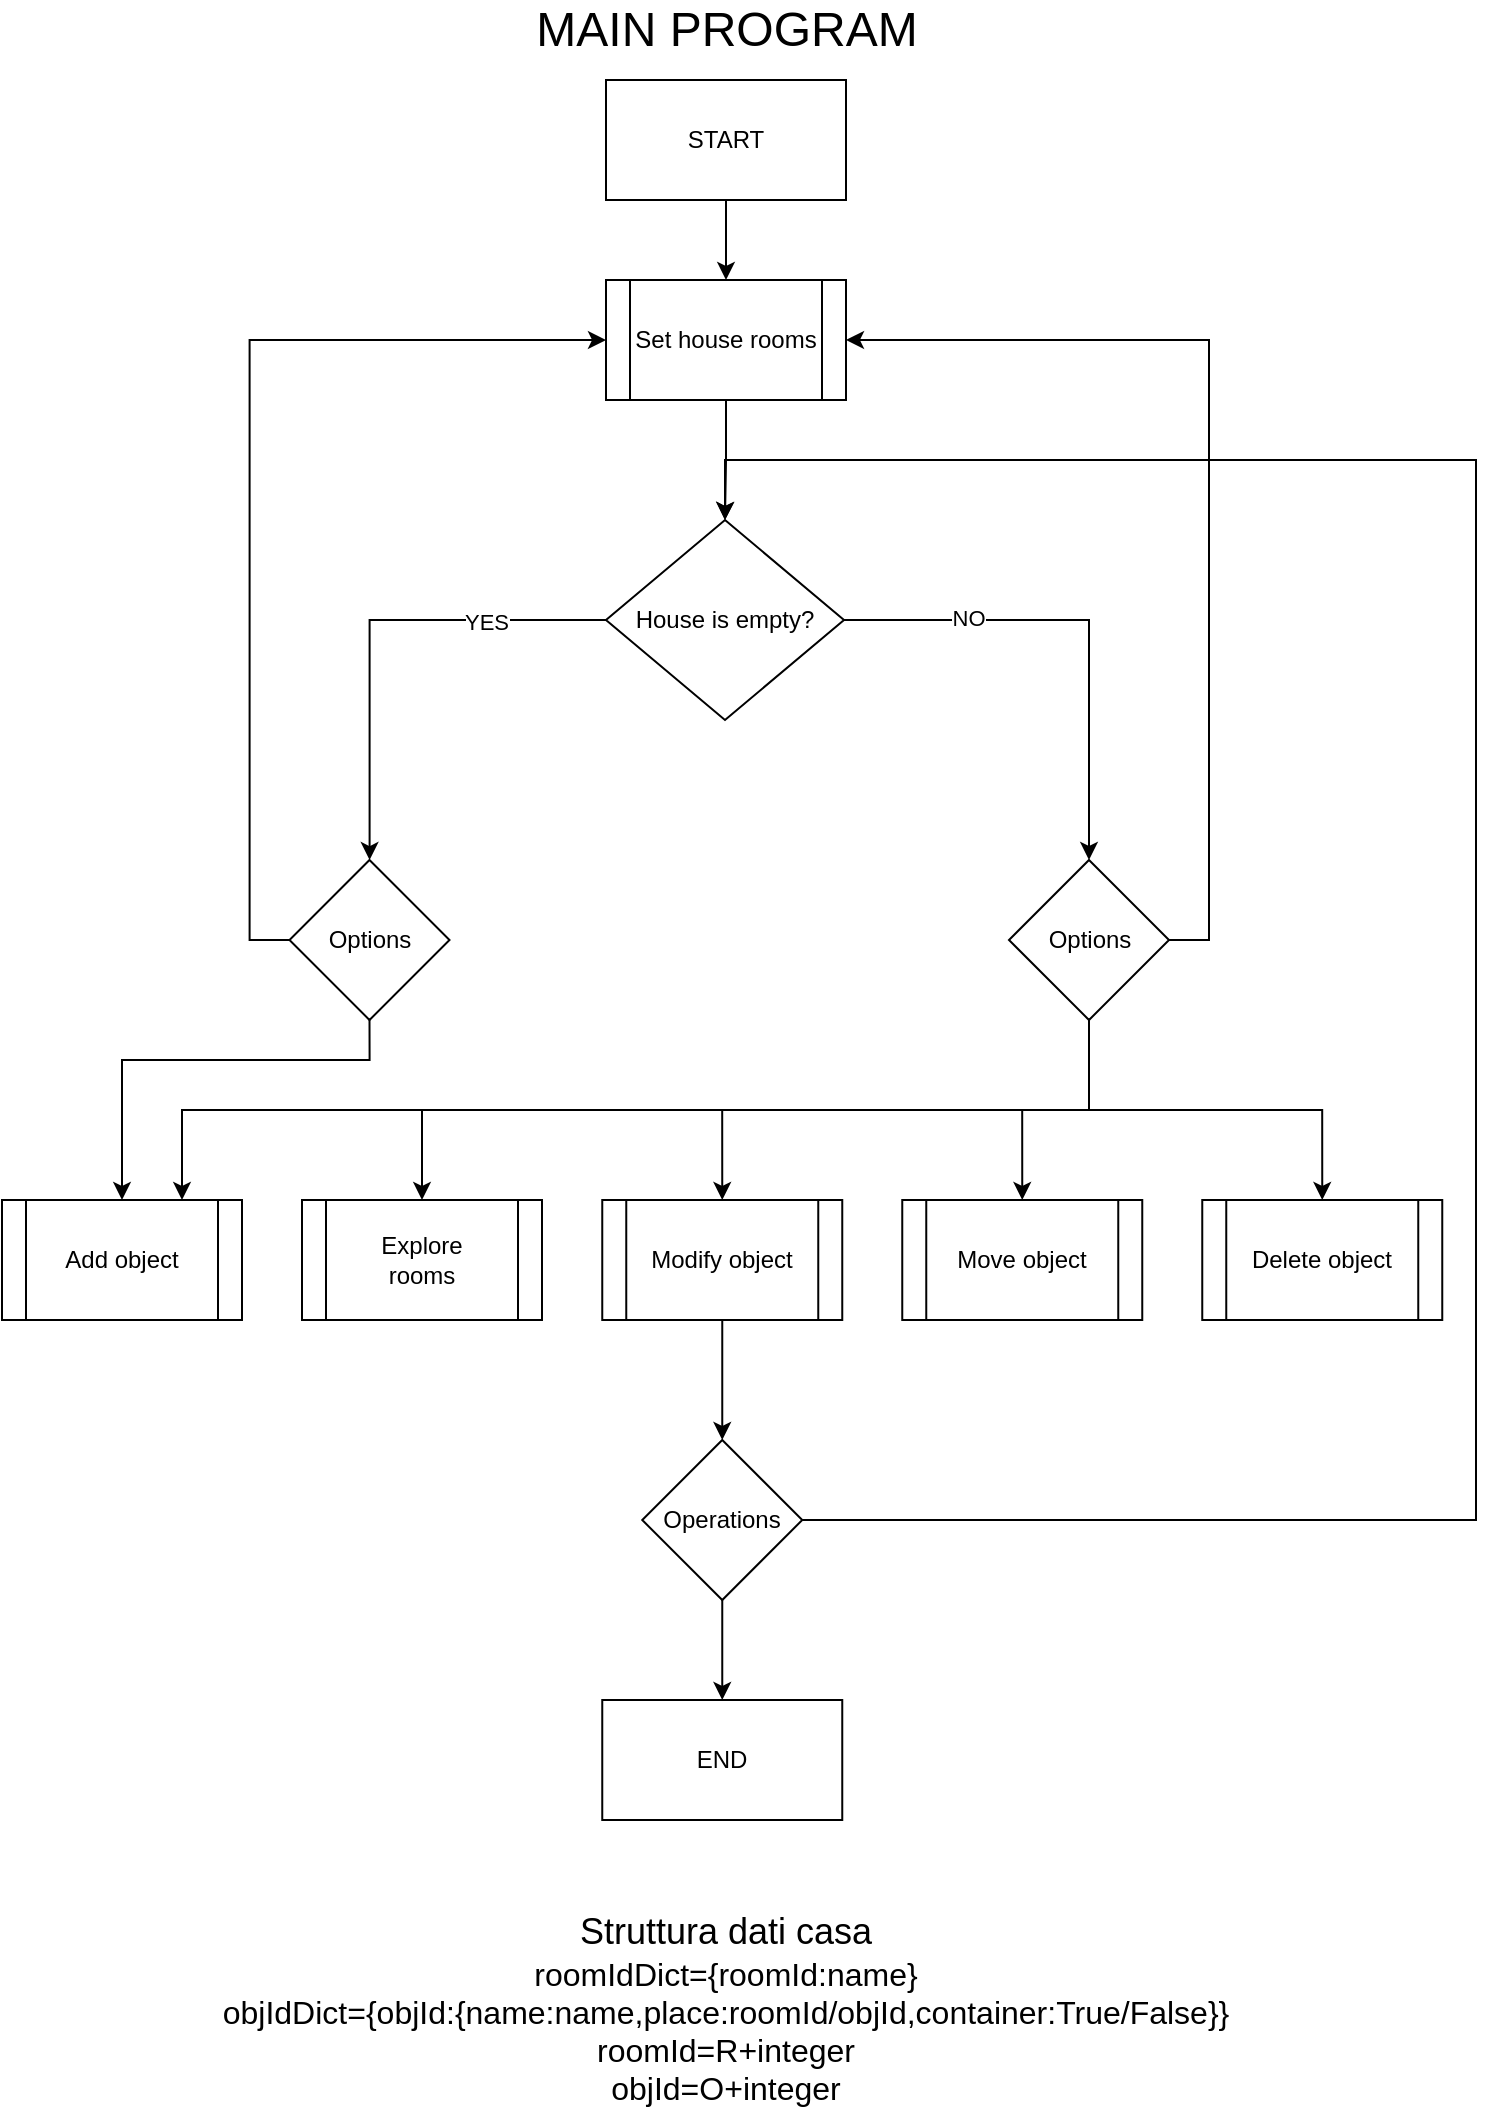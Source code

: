 <mxfile version="24.7.8" pages="8">
  <diagram id="C5RBs43oDa-KdzZeNtuy" name="Main">
    <mxGraphModel dx="1120" dy="532" grid="1" gridSize="10" guides="1" tooltips="1" connect="1" arrows="1" fold="1" page="1" pageScale="1" pageWidth="827" pageHeight="1169" math="0" shadow="0">
      <root>
        <mxCell id="WIyWlLk6GJQsqaUBKTNV-0" />
        <mxCell id="WIyWlLk6GJQsqaUBKTNV-1" parent="WIyWlLk6GJQsqaUBKTNV-0" />
        <mxCell id="SEZNVgb15gD7e7O4nUiE-18" value="&lt;font style=&quot;font-size: 24px;&quot;&gt;MAIN PROGRAM&lt;/font&gt;" style="text;html=1;align=center;verticalAlign=middle;whiteSpace=wrap;rounded=0;" parent="WIyWlLk6GJQsqaUBKTNV-1" vertex="1">
          <mxGeometry x="307.5" y="10" width="215" height="30" as="geometry" />
        </mxCell>
        <mxCell id="VbdlXVLyw7-0uxl72lft-1" value="" style="edgeStyle=orthogonalEdgeStyle;rounded=0;orthogonalLoop=1;jettySize=auto;html=1;" parent="WIyWlLk6GJQsqaUBKTNV-1" source="VbdlXVLyw7-0uxl72lft-2" target="VbdlXVLyw7-0uxl72lft-17" edge="1">
          <mxGeometry relative="1" as="geometry" />
        </mxCell>
        <mxCell id="VbdlXVLyw7-0uxl72lft-2" value="Set house rooms" style="shape=process;whiteSpace=wrap;html=1;backgroundOutline=1;" parent="WIyWlLk6GJQsqaUBKTNV-1" vertex="1">
          <mxGeometry x="355" y="150" width="120" height="60" as="geometry" />
        </mxCell>
        <mxCell id="VbdlXVLyw7-0uxl72lft-4" value="Explore&lt;div&gt;rooms&lt;/div&gt;" style="shape=process;whiteSpace=wrap;html=1;backgroundOutline=1;" parent="WIyWlLk6GJQsqaUBKTNV-1" vertex="1">
          <mxGeometry x="203" y="610" width="120" height="60" as="geometry" />
        </mxCell>
        <mxCell id="VbdlXVLyw7-0uxl72lft-5" style="edgeStyle=orthogonalEdgeStyle;rounded=0;orthogonalLoop=1;jettySize=auto;html=1;exitX=0.5;exitY=1;exitDx=0;exitDy=0;entryX=0.5;entryY=0;entryDx=0;entryDy=0;" parent="WIyWlLk6GJQsqaUBKTNV-1" source="VbdlXVLyw7-0uxl72lft-6" target="VbdlXVLyw7-0uxl72lft-2" edge="1">
          <mxGeometry relative="1" as="geometry" />
        </mxCell>
        <mxCell id="VbdlXVLyw7-0uxl72lft-6" value="START" style="rounded=0;whiteSpace=wrap;html=1;" parent="WIyWlLk6GJQsqaUBKTNV-1" vertex="1">
          <mxGeometry x="355" y="50" width="120" height="60" as="geometry" />
        </mxCell>
        <mxCell id="VbdlXVLyw7-0uxl72lft-8" value="Add object" style="shape=process;whiteSpace=wrap;html=1;backgroundOutline=1;" parent="WIyWlLk6GJQsqaUBKTNV-1" vertex="1">
          <mxGeometry x="53" y="610" width="120" height="60" as="geometry" />
        </mxCell>
        <mxCell id="bmwycBC9TSZvGF5tCCvQ-13" value="" style="edgeStyle=orthogonalEdgeStyle;rounded=0;orthogonalLoop=1;jettySize=auto;html=1;" edge="1" parent="WIyWlLk6GJQsqaUBKTNV-1" source="VbdlXVLyw7-0uxl72lft-10" target="bmwycBC9TSZvGF5tCCvQ-12">
          <mxGeometry relative="1" as="geometry" />
        </mxCell>
        <mxCell id="VbdlXVLyw7-0uxl72lft-10" value="Modify object" style="shape=process;whiteSpace=wrap;html=1;backgroundOutline=1;" parent="WIyWlLk6GJQsqaUBKTNV-1" vertex="1">
          <mxGeometry x="353.13" y="610" width="120" height="60" as="geometry" />
        </mxCell>
        <mxCell id="VbdlXVLyw7-0uxl72lft-12" value="Delete object" style="shape=process;whiteSpace=wrap;html=1;backgroundOutline=1;" parent="WIyWlLk6GJQsqaUBKTNV-1" vertex="1">
          <mxGeometry x="653.13" y="610" width="120" height="60" as="geometry" />
        </mxCell>
        <mxCell id="VbdlXVLyw7-0uxl72lft-13" value="" style="edgeStyle=orthogonalEdgeStyle;rounded=0;orthogonalLoop=1;jettySize=auto;html=1;" parent="WIyWlLk6GJQsqaUBKTNV-1" source="VbdlXVLyw7-0uxl72lft-17" target="VbdlXVLyw7-0uxl72lft-24" edge="1">
          <mxGeometry relative="1" as="geometry" />
        </mxCell>
        <mxCell id="VbdlXVLyw7-0uxl72lft-14" value="NO" style="edgeLabel;html=1;align=center;verticalAlign=middle;resizable=0;points=[];" parent="VbdlXVLyw7-0uxl72lft-13" vertex="1" connectable="0">
          <mxGeometry x="-0.491" y="1" relative="1" as="geometry">
            <mxPoint as="offset" />
          </mxGeometry>
        </mxCell>
        <mxCell id="VbdlXVLyw7-0uxl72lft-15" value="" style="edgeStyle=orthogonalEdgeStyle;rounded=0;orthogonalLoop=1;jettySize=auto;html=1;" parent="WIyWlLk6GJQsqaUBKTNV-1" source="VbdlXVLyw7-0uxl72lft-17" target="VbdlXVLyw7-0uxl72lft-29" edge="1">
          <mxGeometry relative="1" as="geometry" />
        </mxCell>
        <mxCell id="VbdlXVLyw7-0uxl72lft-16" value="YES" style="edgeLabel;html=1;align=center;verticalAlign=middle;resizable=0;points=[];" parent="VbdlXVLyw7-0uxl72lft-15" vertex="1" connectable="0">
          <mxGeometry x="-0.493" y="1" relative="1" as="geometry">
            <mxPoint as="offset" />
          </mxGeometry>
        </mxCell>
        <mxCell id="VbdlXVLyw7-0uxl72lft-17" value="House is empty?" style="rhombus;whiteSpace=wrap;html=1;" parent="WIyWlLk6GJQsqaUBKTNV-1" vertex="1">
          <mxGeometry x="355" y="270" width="119" height="100" as="geometry" />
        </mxCell>
        <mxCell id="VbdlXVLyw7-0uxl72lft-22" style="edgeStyle=orthogonalEdgeStyle;rounded=0;orthogonalLoop=1;jettySize=auto;html=1;exitX=1;exitY=0.5;exitDx=0;exitDy=0;entryX=1;entryY=0.5;entryDx=0;entryDy=0;" parent="WIyWlLk6GJQsqaUBKTNV-1" source="VbdlXVLyw7-0uxl72lft-24" target="VbdlXVLyw7-0uxl72lft-2" edge="1">
          <mxGeometry relative="1" as="geometry" />
        </mxCell>
        <mxCell id="bmwycBC9TSZvGF5tCCvQ-1" style="edgeStyle=orthogonalEdgeStyle;rounded=0;orthogonalLoop=1;jettySize=auto;html=1;exitX=0.5;exitY=1;exitDx=0;exitDy=0;entryX=0.75;entryY=0;entryDx=0;entryDy=0;" edge="1" parent="WIyWlLk6GJQsqaUBKTNV-1" source="VbdlXVLyw7-0uxl72lft-24" target="VbdlXVLyw7-0uxl72lft-8">
          <mxGeometry relative="1" as="geometry" />
        </mxCell>
        <mxCell id="bmwycBC9TSZvGF5tCCvQ-2" style="edgeStyle=orthogonalEdgeStyle;rounded=0;orthogonalLoop=1;jettySize=auto;html=1;exitX=0.5;exitY=1;exitDx=0;exitDy=0;entryX=0.5;entryY=0;entryDx=0;entryDy=0;" edge="1" parent="WIyWlLk6GJQsqaUBKTNV-1" source="VbdlXVLyw7-0uxl72lft-24" target="VbdlXVLyw7-0uxl72lft-4">
          <mxGeometry relative="1" as="geometry" />
        </mxCell>
        <mxCell id="bmwycBC9TSZvGF5tCCvQ-3" style="edgeStyle=orthogonalEdgeStyle;rounded=0;orthogonalLoop=1;jettySize=auto;html=1;exitX=0.5;exitY=1;exitDx=0;exitDy=0;entryX=0.5;entryY=0;entryDx=0;entryDy=0;" edge="1" parent="WIyWlLk6GJQsqaUBKTNV-1" source="VbdlXVLyw7-0uxl72lft-24" target="VbdlXVLyw7-0uxl72lft-10">
          <mxGeometry relative="1" as="geometry" />
        </mxCell>
        <mxCell id="bmwycBC9TSZvGF5tCCvQ-4" style="edgeStyle=orthogonalEdgeStyle;rounded=0;orthogonalLoop=1;jettySize=auto;html=1;exitX=0.5;exitY=1;exitDx=0;exitDy=0;entryX=0.5;entryY=0;entryDx=0;entryDy=0;" edge="1" parent="WIyWlLk6GJQsqaUBKTNV-1" source="VbdlXVLyw7-0uxl72lft-24" target="Pu2u8TOr13zS-SNRGUse-0">
          <mxGeometry relative="1" as="geometry" />
        </mxCell>
        <mxCell id="bmwycBC9TSZvGF5tCCvQ-5" style="edgeStyle=orthogonalEdgeStyle;rounded=0;orthogonalLoop=1;jettySize=auto;html=1;exitX=0.5;exitY=1;exitDx=0;exitDy=0;entryX=0.5;entryY=0;entryDx=0;entryDy=0;" edge="1" parent="WIyWlLk6GJQsqaUBKTNV-1" source="VbdlXVLyw7-0uxl72lft-24" target="VbdlXVLyw7-0uxl72lft-12">
          <mxGeometry relative="1" as="geometry" />
        </mxCell>
        <mxCell id="VbdlXVLyw7-0uxl72lft-24" value="Options" style="rhombus;whiteSpace=wrap;html=1;" parent="WIyWlLk6GJQsqaUBKTNV-1" vertex="1">
          <mxGeometry x="556.5" y="440" width="80" height="80" as="geometry" />
        </mxCell>
        <mxCell id="VbdlXVLyw7-0uxl72lft-27" style="edgeStyle=orthogonalEdgeStyle;rounded=0;orthogonalLoop=1;jettySize=auto;html=1;exitX=0;exitY=0.5;exitDx=0;exitDy=0;entryX=0;entryY=0.5;entryDx=0;entryDy=0;" parent="WIyWlLk6GJQsqaUBKTNV-1" source="VbdlXVLyw7-0uxl72lft-29" target="VbdlXVLyw7-0uxl72lft-2" edge="1">
          <mxGeometry relative="1" as="geometry" />
        </mxCell>
        <mxCell id="bmwycBC9TSZvGF5tCCvQ-11" style="edgeStyle=orthogonalEdgeStyle;rounded=0;orthogonalLoop=1;jettySize=auto;html=1;exitX=0.5;exitY=1;exitDx=0;exitDy=0;entryX=0.5;entryY=0;entryDx=0;entryDy=0;" edge="1" parent="WIyWlLk6GJQsqaUBKTNV-1" source="VbdlXVLyw7-0uxl72lft-29" target="VbdlXVLyw7-0uxl72lft-8">
          <mxGeometry relative="1" as="geometry">
            <Array as="points">
              <mxPoint x="237" y="540" />
              <mxPoint x="113" y="540" />
            </Array>
          </mxGeometry>
        </mxCell>
        <mxCell id="VbdlXVLyw7-0uxl72lft-29" value="Options" style="rhombus;whiteSpace=wrap;html=1;" parent="WIyWlLk6GJQsqaUBKTNV-1" vertex="1">
          <mxGeometry x="196.75" y="440" width="80" height="80" as="geometry" />
        </mxCell>
        <mxCell id="VbdlXVLyw7-0uxl72lft-30" value="END" style="rounded=0;whiteSpace=wrap;html=1;" parent="WIyWlLk6GJQsqaUBKTNV-1" vertex="1">
          <mxGeometry x="353.13" y="860" width="120" height="60" as="geometry" />
        </mxCell>
        <mxCell id="uqz7V5Vx-qayiTXmnGGJ-0" value="&lt;font style=&quot;font-size: 18px;&quot;&gt;Struttura dati casa&lt;/font&gt;&lt;div&gt;&lt;font size=&quot;3&quot;&gt;roomIdDict={roomId:name}&lt;/font&gt;&lt;/div&gt;&lt;div&gt;&lt;span style=&quot;font-size: medium;&quot;&gt;objIdDict={objId:{name:name,place:roomId/objId,container:True/False}}&lt;/span&gt;&lt;font size=&quot;3&quot;&gt;&lt;br&gt;&lt;/font&gt;&lt;/div&gt;&lt;div&gt;&lt;span style=&quot;background-color: initial; font-size: medium;&quot;&gt;roomId=R+integer&lt;/span&gt;&lt;/div&gt;&lt;div&gt;&lt;span style=&quot;background-color: initial; font-size: medium;&quot;&gt;objId=O+integer&lt;/span&gt;&lt;/div&gt;" style="text;html=1;align=center;verticalAlign=middle;whiteSpace=wrap;rounded=0;" parent="WIyWlLk6GJQsqaUBKTNV-1" vertex="1">
          <mxGeometry x="156" y="960" width="518" height="110" as="geometry" />
        </mxCell>
        <mxCell id="Pu2u8TOr13zS-SNRGUse-0" value="Move object" style="shape=process;whiteSpace=wrap;html=1;backgroundOutline=1;" vertex="1" parent="WIyWlLk6GJQsqaUBKTNV-1">
          <mxGeometry x="503.13" y="610" width="120" height="60" as="geometry" />
        </mxCell>
        <mxCell id="bmwycBC9TSZvGF5tCCvQ-14" style="edgeStyle=orthogonalEdgeStyle;rounded=0;orthogonalLoop=1;jettySize=auto;html=1;exitX=0.5;exitY=1;exitDx=0;exitDy=0;entryX=0.5;entryY=0;entryDx=0;entryDy=0;" edge="1" parent="WIyWlLk6GJQsqaUBKTNV-1" source="bmwycBC9TSZvGF5tCCvQ-12" target="VbdlXVLyw7-0uxl72lft-30">
          <mxGeometry relative="1" as="geometry" />
        </mxCell>
        <mxCell id="bmwycBC9TSZvGF5tCCvQ-15" style="edgeStyle=orthogonalEdgeStyle;rounded=0;orthogonalLoop=1;jettySize=auto;html=1;exitX=1;exitY=0.5;exitDx=0;exitDy=0;entryX=0.5;entryY=0;entryDx=0;entryDy=0;" edge="1" parent="WIyWlLk6GJQsqaUBKTNV-1" source="bmwycBC9TSZvGF5tCCvQ-12" target="VbdlXVLyw7-0uxl72lft-17">
          <mxGeometry relative="1" as="geometry">
            <Array as="points">
              <mxPoint x="790" y="770" />
              <mxPoint x="790" y="240" />
              <mxPoint x="415" y="240" />
            </Array>
          </mxGeometry>
        </mxCell>
        <mxCell id="bmwycBC9TSZvGF5tCCvQ-12" value="Operations" style="rhombus;whiteSpace=wrap;html=1;" vertex="1" parent="WIyWlLk6GJQsqaUBKTNV-1">
          <mxGeometry x="373.13" y="730" width="80" height="80" as="geometry" />
        </mxCell>
      </root>
    </mxGraphModel>
  </diagram>
  <diagram id="VCsawrTOthUeDQfajYl_" name="Setting House Rooms">
    <mxGraphModel dx="1318" dy="626" grid="1" gridSize="10" guides="1" tooltips="1" connect="1" arrows="1" fold="1" page="1" pageScale="1" pageWidth="827" pageHeight="1169" math="0" shadow="0">
      <root>
        <mxCell id="0" />
        <mxCell id="1" parent="0" />
        <mxCell id="F1TZwqzf32EQJO5rZa7f-1" value="&lt;span style=&quot;font-size: 24px;&quot;&gt;SETTING ROOMS OF THE HOUSE&lt;/span&gt;" style="text;html=1;align=center;verticalAlign=middle;whiteSpace=wrap;rounded=0;" parent="1" vertex="1">
          <mxGeometry x="211" y="20" width="404" height="30" as="geometry" />
        </mxCell>
        <mxCell id="F1TZwqzf32EQJO5rZa7f-2" value="" style="edgeStyle=orthogonalEdgeStyle;rounded=0;orthogonalLoop=1;jettySize=auto;html=1;" parent="1" source="F1TZwqzf32EQJO5rZa7f-3" target="F1TZwqzf32EQJO5rZa7f-29" edge="1">
          <mxGeometry relative="1" as="geometry" />
        </mxCell>
        <mxCell id="F1TZwqzf32EQJO5rZa7f-3" value="Ask for the name of the room" style="rounded=0;whiteSpace=wrap;html=1;" parent="1" vertex="1">
          <mxGeometry x="448.95" y="530" width="120" height="60" as="geometry" />
        </mxCell>
        <mxCell id="ax3tRUe_NGKrcjEk7FFS-2" value="" style="edgeStyle=orthogonalEdgeStyle;rounded=0;orthogonalLoop=1;jettySize=auto;html=1;" parent="1" source="F1TZwqzf32EQJO5rZa7f-8" target="ax3tRUe_NGKrcjEk7FFS-1" edge="1">
          <mxGeometry relative="1" as="geometry" />
        </mxCell>
        <mxCell id="ax3tRUe_NGKrcjEk7FFS-3" value="YES" style="edgeLabel;html=1;align=center;verticalAlign=middle;resizable=0;points=[];" parent="ax3tRUe_NGKrcjEk7FFS-2" vertex="1" connectable="0">
          <mxGeometry x="-0.2" y="1" relative="1" as="geometry">
            <mxPoint as="offset" />
          </mxGeometry>
        </mxCell>
        <mxCell id="EM_I_bqeVkrDWOazCOOl-3" value="" style="edgeStyle=orthogonalEdgeStyle;rounded=0;orthogonalLoop=1;jettySize=auto;html=1;" parent="1" source="F1TZwqzf32EQJO5rZa7f-8" target="EM_I_bqeVkrDWOazCOOl-2" edge="1">
          <mxGeometry relative="1" as="geometry" />
        </mxCell>
        <mxCell id="EM_I_bqeVkrDWOazCOOl-4" value="NO" style="edgeLabel;html=1;align=center;verticalAlign=middle;resizable=0;points=[];" parent="EM_I_bqeVkrDWOazCOOl-3" vertex="1" connectable="0">
          <mxGeometry x="-0.096" y="-1" relative="1" as="geometry">
            <mxPoint as="offset" />
          </mxGeometry>
        </mxCell>
        <mxCell id="F1TZwqzf32EQJO5rZa7f-8" value="No rooms&lt;div&gt;inserted?&lt;/div&gt;" style="rhombus;whiteSpace=wrap;html=1;" parent="1" vertex="1">
          <mxGeometry x="468.95" y="166" width="80" height="80" as="geometry" />
        </mxCell>
        <mxCell id="F1TZwqzf32EQJO5rZa7f-14" style="edgeStyle=orthogonalEdgeStyle;rounded=0;orthogonalLoop=1;jettySize=auto;html=1;exitX=0.5;exitY=1;exitDx=0;exitDy=0;entryX=0.5;entryY=0;entryDx=0;entryDy=0;" parent="1" source="F1TZwqzf32EQJO5rZa7f-15" target="F1TZwqzf32EQJO5rZa7f-8" edge="1">
          <mxGeometry relative="1" as="geometry" />
        </mxCell>
        <mxCell id="F1TZwqzf32EQJO5rZa7f-15" value="START" style="rounded=0;whiteSpace=wrap;html=1;" parent="1" vertex="1">
          <mxGeometry x="448.95" y="60" width="120" height="60" as="geometry" />
        </mxCell>
        <mxCell id="ax3tRUe_NGKrcjEk7FFS-8" style="edgeStyle=orthogonalEdgeStyle;rounded=0;orthogonalLoop=1;jettySize=auto;html=1;exitX=1;exitY=0.5;exitDx=0;exitDy=0;entryX=1;entryY=0.5;entryDx=0;entryDy=0;" parent="1" source="F1TZwqzf32EQJO5rZa7f-29" target="F1TZwqzf32EQJO5rZa7f-3" edge="1">
          <mxGeometry relative="1" as="geometry">
            <Array as="points">
              <mxPoint x="614.95" y="675" />
              <mxPoint x="614.95" y="560" />
            </Array>
          </mxGeometry>
        </mxCell>
        <mxCell id="ax3tRUe_NGKrcjEk7FFS-9" value="YES" style="edgeLabel;html=1;align=center;verticalAlign=middle;resizable=0;points=[];" parent="ax3tRUe_NGKrcjEk7FFS-8" vertex="1" connectable="0">
          <mxGeometry x="-0.762" y="-1" relative="1" as="geometry">
            <mxPoint as="offset" />
          </mxGeometry>
        </mxCell>
        <mxCell id="EM_I_bqeVkrDWOazCOOl-18" value="" style="edgeStyle=orthogonalEdgeStyle;rounded=0;orthogonalLoop=1;jettySize=auto;html=1;" parent="1" source="F1TZwqzf32EQJO5rZa7f-29" target="EM_I_bqeVkrDWOazCOOl-17" edge="1">
          <mxGeometry relative="1" as="geometry" />
        </mxCell>
        <mxCell id="EM_I_bqeVkrDWOazCOOl-19" value="NO" style="edgeLabel;html=1;align=center;verticalAlign=middle;resizable=0;points=[];" parent="EM_I_bqeVkrDWOazCOOl-18" vertex="1" connectable="0">
          <mxGeometry x="-0.402" y="3" relative="1" as="geometry">
            <mxPoint as="offset" />
          </mxGeometry>
        </mxCell>
        <mxCell id="F1TZwqzf32EQJO5rZa7f-29" value="Room name&lt;div&gt;already exist?&lt;/div&gt;" style="rhombus;whiteSpace=wrap;html=1;rounded=0;" parent="1" vertex="1">
          <mxGeometry x="455.2" y="635" width="107.5" height="80" as="geometry" />
        </mxCell>
        <mxCell id="F1TZwqzf32EQJO5rZa7f-32" value="" style="edgeStyle=orthogonalEdgeStyle;rounded=0;orthogonalLoop=1;jettySize=auto;html=1;" parent="1" source="F1TZwqzf32EQJO5rZa7f-36" target="F1TZwqzf32EQJO5rZa7f-37" edge="1">
          <mxGeometry relative="1" as="geometry" />
        </mxCell>
        <mxCell id="F1TZwqzf32EQJO5rZa7f-33" value="NO" style="edgeLabel;html=1;align=center;verticalAlign=middle;resizable=0;points=[];" parent="F1TZwqzf32EQJO5rZa7f-32" vertex="1" connectable="0">
          <mxGeometry x="-0.356" y="3" relative="1" as="geometry">
            <mxPoint as="offset" />
          </mxGeometry>
        </mxCell>
        <mxCell id="F1TZwqzf32EQJO5rZa7f-34" value="" style="edgeStyle=orthogonalEdgeStyle;rounded=0;orthogonalLoop=1;jettySize=auto;html=1;" parent="1" source="F1TZwqzf32EQJO5rZa7f-36" target="F1TZwqzf32EQJO5rZa7f-53" edge="1">
          <mxGeometry relative="1" as="geometry" />
        </mxCell>
        <mxCell id="F1TZwqzf32EQJO5rZa7f-35" value="YES" style="edgeLabel;html=1;align=center;verticalAlign=middle;resizable=0;points=[];" parent="F1TZwqzf32EQJO5rZa7f-34" vertex="1" connectable="0">
          <mxGeometry x="-0.36" y="-1" relative="1" as="geometry">
            <mxPoint as="offset" />
          </mxGeometry>
        </mxCell>
        <mxCell id="F1TZwqzf32EQJO5rZa7f-36" value="Other rooms?" style="rhombus;whiteSpace=wrap;html=1;rounded=0;" parent="1" vertex="1">
          <mxGeometry x="656.45" y="843" width="90" height="91" as="geometry" />
        </mxCell>
        <mxCell id="F1TZwqzf32EQJO5rZa7f-37" value="END" style="whiteSpace=wrap;html=1;rounded=0;" parent="1" vertex="1">
          <mxGeometry x="641.45" y="973" width="120" height="60" as="geometry" />
        </mxCell>
        <mxCell id="F1TZwqzf32EQJO5rZa7f-47" style="edgeStyle=orthogonalEdgeStyle;rounded=0;orthogonalLoop=1;jettySize=auto;html=1;exitX=1;exitY=0.5;exitDx=0;exitDy=0;entryX=0;entryY=0.5;entryDx=0;entryDy=0;" parent="1" source="F1TZwqzf32EQJO5rZa7f-48" target="F1TZwqzf32EQJO5rZa7f-36" edge="1">
          <mxGeometry relative="1" as="geometry" />
        </mxCell>
        <mxCell id="F1TZwqzf32EQJO5rZa7f-48" value="Print rooms list" style="whiteSpace=wrap;html=1;rounded=0;" parent="1" vertex="1">
          <mxGeometry x="448.95" y="858.5" width="120" height="60" as="geometry" />
        </mxCell>
        <mxCell id="ax3tRUe_NGKrcjEk7FFS-10" style="edgeStyle=orthogonalEdgeStyle;rounded=0;orthogonalLoop=1;jettySize=auto;html=1;exitX=0.5;exitY=0;exitDx=0;exitDy=0;entryX=1;entryY=0.5;entryDx=0;entryDy=0;" parent="1" source="F1TZwqzf32EQJO5rZa7f-53" target="F1TZwqzf32EQJO5rZa7f-3" edge="1">
          <mxGeometry relative="1" as="geometry" />
        </mxCell>
        <mxCell id="F1TZwqzf32EQJO5rZa7f-53" value="Print room list" style="whiteSpace=wrap;html=1;rounded=0;" parent="1" vertex="1">
          <mxGeometry x="641.45" y="733" width="120" height="60" as="geometry" />
        </mxCell>
        <mxCell id="ax3tRUe_NGKrcjEk7FFS-5" value="" style="edgeStyle=orthogonalEdgeStyle;rounded=0;orthogonalLoop=1;jettySize=auto;html=1;" parent="1" source="ax3tRUe_NGKrcjEk7FFS-1" target="ax3tRUe_NGKrcjEk7FFS-4" edge="1">
          <mxGeometry relative="1" as="geometry" />
        </mxCell>
        <mxCell id="ax3tRUe_NGKrcjEk7FFS-1" value="Set default rooms" style="whiteSpace=wrap;html=1;" parent="1" vertex="1">
          <mxGeometry x="448.95" y="296" width="120" height="60" as="geometry" />
        </mxCell>
        <mxCell id="ax3tRUe_NGKrcjEk7FFS-6" style="edgeStyle=orthogonalEdgeStyle;rounded=0;orthogonalLoop=1;jettySize=auto;html=1;exitX=0.5;exitY=1;exitDx=0;exitDy=0;entryX=0.5;entryY=0;entryDx=0;entryDy=0;" parent="1" source="ax3tRUe_NGKrcjEk7FFS-4" target="F1TZwqzf32EQJO5rZa7f-3" edge="1">
          <mxGeometry relative="1" as="geometry" />
        </mxCell>
        <mxCell id="ax3tRUe_NGKrcjEk7FFS-7" value="NO" style="edgeLabel;html=1;align=center;verticalAlign=middle;resizable=0;points=[];" parent="ax3tRUe_NGKrcjEk7FFS-6" vertex="1" connectable="0">
          <mxGeometry x="-0.145" y="1" relative="1" as="geometry">
            <mxPoint as="offset" />
          </mxGeometry>
        </mxCell>
        <mxCell id="ax3tRUe_NGKrcjEk7FFS-11" style="edgeStyle=orthogonalEdgeStyle;rounded=0;orthogonalLoop=1;jettySize=auto;html=1;exitX=0;exitY=0.5;exitDx=0;exitDy=0;entryX=0;entryY=0.5;entryDx=0;entryDy=0;" parent="1" source="ax3tRUe_NGKrcjEk7FFS-4" target="F1TZwqzf32EQJO5rZa7f-37" edge="1">
          <mxGeometry relative="1" as="geometry">
            <Array as="points">
              <mxPoint x="370" y="441" />
              <mxPoint x="370" y="1003" />
            </Array>
          </mxGeometry>
        </mxCell>
        <mxCell id="ax3tRUe_NGKrcjEk7FFS-12" value="YES" style="edgeLabel;html=1;align=center;verticalAlign=middle;resizable=0;points=[];" parent="ax3tRUe_NGKrcjEk7FFS-11" vertex="1" connectable="0">
          <mxGeometry x="-0.928" relative="1" as="geometry">
            <mxPoint as="offset" />
          </mxGeometry>
        </mxCell>
        <mxCell id="ax3tRUe_NGKrcjEk7FFS-4" value="Default rooms&lt;div&gt;fit house?&lt;/div&gt;" style="rhombus;whiteSpace=wrap;html=1;" parent="1" vertex="1">
          <mxGeometry x="440.95" y="401" width="136" height="80" as="geometry" />
        </mxCell>
        <mxCell id="EM_I_bqeVkrDWOazCOOl-16" style="edgeStyle=orthogonalEdgeStyle;rounded=0;orthogonalLoop=1;jettySize=auto;html=1;exitX=0.5;exitY=1;exitDx=0;exitDy=0;entryX=0;entryY=0.5;entryDx=0;entryDy=0;" parent="1" source="EM_I_bqeVkrDWOazCOOl-1" target="F1TZwqzf32EQJO5rZa7f-37" edge="1">
          <mxGeometry relative="1" as="geometry" />
        </mxCell>
        <mxCell id="EM_I_bqeVkrDWOazCOOl-1" value="Add room" style="shape=process;whiteSpace=wrap;html=1;backgroundOutline=1;" parent="1" vertex="1">
          <mxGeometry x="10" y="353" width="120" height="60" as="geometry" />
        </mxCell>
        <mxCell id="EM_I_bqeVkrDWOazCOOl-7" style="edgeStyle=orthogonalEdgeStyle;rounded=0;orthogonalLoop=1;jettySize=auto;html=1;exitX=0.5;exitY=1;exitDx=0;exitDy=0;" parent="1" source="EM_I_bqeVkrDWOazCOOl-2" target="EM_I_bqeVkrDWOazCOOl-5" edge="1">
          <mxGeometry relative="1" as="geometry" />
        </mxCell>
        <mxCell id="EM_I_bqeVkrDWOazCOOl-12" value="DELETE" style="edgeLabel;html=1;align=center;verticalAlign=middle;resizable=0;points=[];" parent="EM_I_bqeVkrDWOazCOOl-7" vertex="1" connectable="0">
          <mxGeometry x="0.195" y="-1" relative="1" as="geometry">
            <mxPoint as="offset" />
          </mxGeometry>
        </mxCell>
        <mxCell id="EM_I_bqeVkrDWOazCOOl-9" style="edgeStyle=orthogonalEdgeStyle;rounded=0;orthogonalLoop=1;jettySize=auto;html=1;exitX=0.5;exitY=1;exitDx=0;exitDy=0;entryX=0.5;entryY=0;entryDx=0;entryDy=0;" parent="1" target="EM_I_bqeVkrDWOazCOOl-6" edge="1">
          <mxGeometry relative="1" as="geometry">
            <mxPoint x="200" y="283" as="sourcePoint" />
            <Array as="points">
              <mxPoint x="200" y="284" />
              <mxPoint x="334" y="284" />
            </Array>
          </mxGeometry>
        </mxCell>
        <mxCell id="EM_I_bqeVkrDWOazCOOl-11" value="MODIFY" style="edgeLabel;html=1;align=center;verticalAlign=middle;resizable=0;points=[];" parent="EM_I_bqeVkrDWOazCOOl-9" vertex="1" connectable="0">
          <mxGeometry x="-0.361" y="-4" relative="1" as="geometry">
            <mxPoint x="70" y="25" as="offset" />
          </mxGeometry>
        </mxCell>
        <mxCell id="EM_I_bqeVkrDWOazCOOl-10" style="edgeStyle=orthogonalEdgeStyle;rounded=0;orthogonalLoop=1;jettySize=auto;html=1;exitX=0.5;exitY=1;exitDx=0;exitDy=0;entryX=0.5;entryY=0;entryDx=0;entryDy=0;" parent="1" source="EM_I_bqeVkrDWOazCOOl-2" target="EM_I_bqeVkrDWOazCOOl-1" edge="1">
          <mxGeometry relative="1" as="geometry">
            <Array as="points">
              <mxPoint x="200" y="283" />
              <mxPoint x="70" y="283" />
            </Array>
          </mxGeometry>
        </mxCell>
        <mxCell id="EM_I_bqeVkrDWOazCOOl-13" value="ADD" style="edgeLabel;html=1;align=center;verticalAlign=middle;resizable=0;points=[];" parent="EM_I_bqeVkrDWOazCOOl-10" vertex="1" connectable="0">
          <mxGeometry x="0.659" y="4" relative="1" as="geometry">
            <mxPoint as="offset" />
          </mxGeometry>
        </mxCell>
        <mxCell id="EM_I_bqeVkrDWOazCOOl-2" value="Add, delete or&lt;div&gt;modify room?&lt;/div&gt;" style="rhombus;whiteSpace=wrap;html=1;" parent="1" vertex="1">
          <mxGeometry x="130" y="154.5" width="140" height="103" as="geometry" />
        </mxCell>
        <mxCell id="EM_I_bqeVkrDWOazCOOl-15" style="edgeStyle=orthogonalEdgeStyle;rounded=0;orthogonalLoop=1;jettySize=auto;html=1;exitX=0.5;exitY=1;exitDx=0;exitDy=0;entryX=0;entryY=0.5;entryDx=0;entryDy=0;" parent="1" source="EM_I_bqeVkrDWOazCOOl-5" target="F1TZwqzf32EQJO5rZa7f-37" edge="1">
          <mxGeometry relative="1" as="geometry">
            <Array as="points">
              <mxPoint x="200" y="1003" />
            </Array>
          </mxGeometry>
        </mxCell>
        <mxCell id="EM_I_bqeVkrDWOazCOOl-5" value="Delete room" style="shape=process;whiteSpace=wrap;html=1;backgroundOutline=1;" parent="1" vertex="1">
          <mxGeometry x="140" y="353" width="120" height="60" as="geometry" />
        </mxCell>
        <mxCell id="EM_I_bqeVkrDWOazCOOl-14" style="edgeStyle=orthogonalEdgeStyle;rounded=0;orthogonalLoop=1;jettySize=auto;html=1;exitX=0.5;exitY=1;exitDx=0;exitDy=0;entryX=0;entryY=0.5;entryDx=0;entryDy=0;" parent="1" source="EM_I_bqeVkrDWOazCOOl-6" target="F1TZwqzf32EQJO5rZa7f-37" edge="1">
          <mxGeometry relative="1" as="geometry">
            <Array as="points">
              <mxPoint x="340" y="413" />
              <mxPoint x="340" y="1003" />
            </Array>
          </mxGeometry>
        </mxCell>
        <mxCell id="EM_I_bqeVkrDWOazCOOl-6" value="Modify room" style="shape=process;whiteSpace=wrap;html=1;backgroundOutline=1;" parent="1" vertex="1">
          <mxGeometry x="274" y="353" width="120" height="60" as="geometry" />
        </mxCell>
        <mxCell id="EM_I_bqeVkrDWOazCOOl-20" style="edgeStyle=orthogonalEdgeStyle;rounded=0;orthogonalLoop=1;jettySize=auto;html=1;exitX=0.5;exitY=1;exitDx=0;exitDy=0;entryX=0.5;entryY=0;entryDx=0;entryDy=0;" parent="1" source="EM_I_bqeVkrDWOazCOOl-17" target="F1TZwqzf32EQJO5rZa7f-48" edge="1">
          <mxGeometry relative="1" as="geometry" />
        </mxCell>
        <mxCell id="EM_I_bqeVkrDWOazCOOl-17" value="Set Room Id" style="rounded=0;whiteSpace=wrap;html=1;" parent="1" vertex="1">
          <mxGeometry x="448.95" y="763" width="120" height="60" as="geometry" />
        </mxCell>
        <mxCell id="NqiQJ1uCuhTcIP9iIZxP-78" style="edgeStyle=orthogonalEdgeStyle;rounded=0;orthogonalLoop=1;jettySize=auto;html=1;exitX=0.5;exitY=1;exitDx=0;exitDy=0;entryX=0.5;entryY=0;entryDx=0;entryDy=0;" parent="1" source="NqiQJ1uCuhTcIP9iIZxP-2" target="NqiQJ1uCuhTcIP9iIZxP-20" edge="1">
          <mxGeometry relative="1" as="geometry" />
        </mxCell>
        <mxCell id="NqiQJ1uCuhTcIP9iIZxP-2" value="Set the Id to&lt;div&gt;Rn+1&lt;/div&gt;&lt;div&gt;(n is the number of the last room added)&lt;/div&gt;" style="rounded=0;whiteSpace=wrap;html=1;" parent="1" vertex="1">
          <mxGeometry x="260.0" y="1676.5" width="120" height="60" as="geometry" />
        </mxCell>
        <mxCell id="NqiQJ1uCuhTcIP9iIZxP-75" style="edgeStyle=orthogonalEdgeStyle;rounded=0;orthogonalLoop=1;jettySize=auto;html=1;exitX=0;exitY=0.5;exitDx=0;exitDy=0;entryX=0.5;entryY=0;entryDx=0;entryDy=0;" parent="1" source="NqiQJ1uCuhTcIP9iIZxP-7" target="NqiQJ1uCuhTcIP9iIZxP-60" edge="1">
          <mxGeometry relative="1" as="geometry" />
        </mxCell>
        <mxCell id="NqiQJ1uCuhTcIP9iIZxP-80" value="YES" style="edgeLabel;html=1;align=center;verticalAlign=middle;resizable=0;points=[];" parent="NqiQJ1uCuhTcIP9iIZxP-75" vertex="1" connectable="0">
          <mxGeometry x="-0.41" y="5" relative="1" as="geometry">
            <mxPoint as="offset" />
          </mxGeometry>
        </mxCell>
        <mxCell id="NqiQJ1uCuhTcIP9iIZxP-76" style="edgeStyle=orthogonalEdgeStyle;rounded=0;orthogonalLoop=1;jettySize=auto;html=1;exitX=1;exitY=0.5;exitDx=0;exitDy=0;entryX=0.5;entryY=0;entryDx=0;entryDy=0;" parent="1" source="NqiQJ1uCuhTcIP9iIZxP-7" target="NqiQJ1uCuhTcIP9iIZxP-2" edge="1">
          <mxGeometry relative="1" as="geometry" />
        </mxCell>
        <mxCell id="NqiQJ1uCuhTcIP9iIZxP-79" value="NO" style="edgeLabel;html=1;align=center;verticalAlign=middle;resizable=0;points=[];" parent="NqiQJ1uCuhTcIP9iIZxP-76" vertex="1" connectable="0">
          <mxGeometry x="-0.467" y="-2" relative="1" as="geometry">
            <mxPoint y="1" as="offset" />
          </mxGeometry>
        </mxCell>
        <mxCell id="NqiQJ1uCuhTcIP9iIZxP-7" value="No rooms&lt;div&gt;inserted?&lt;/div&gt;" style="rhombus;whiteSpace=wrap;html=1;" parent="1" vertex="1">
          <mxGeometry x="160" y="1574" width="80" height="80" as="geometry" />
        </mxCell>
        <mxCell id="NqiQJ1uCuhTcIP9iIZxP-49" value="" style="edgeStyle=orthogonalEdgeStyle;rounded=0;orthogonalLoop=1;jettySize=auto;html=1;" parent="1" source="NqiQJ1uCuhTcIP9iIZxP-9" target="NqiQJ1uCuhTcIP9iIZxP-48" edge="1">
          <mxGeometry relative="1" as="geometry" />
        </mxCell>
        <mxCell id="NqiQJ1uCuhTcIP9iIZxP-9" value="START" style="rounded=0;whiteSpace=wrap;html=1;" parent="1" vertex="1">
          <mxGeometry x="140" y="1220" width="120" height="60" as="geometry" />
        </mxCell>
        <mxCell id="NqiQJ1uCuhTcIP9iIZxP-20" value="END" style="whiteSpace=wrap;html=1;rounded=0;" parent="1" vertex="1">
          <mxGeometry x="140.0" y="1796.5" width="120" height="60" as="geometry" />
        </mxCell>
        <mxCell id="NqiQJ1uCuhTcIP9iIZxP-47" value="&lt;span style=&quot;font-size: 24px;&quot;&gt;ADD ROOM&lt;/span&gt;" style="text;html=1;align=center;verticalAlign=middle;whiteSpace=wrap;rounded=0;" parent="1" vertex="1">
          <mxGeometry x="117" y="1180" width="165.05" height="30" as="geometry" />
        </mxCell>
        <mxCell id="NqiQJ1uCuhTcIP9iIZxP-104" value="" style="edgeStyle=orthogonalEdgeStyle;rounded=0;orthogonalLoop=1;jettySize=auto;html=1;" parent="1" source="NqiQJ1uCuhTcIP9iIZxP-48" target="NqiQJ1uCuhTcIP9iIZxP-103" edge="1">
          <mxGeometry relative="1" as="geometry" />
        </mxCell>
        <mxCell id="NqiQJ1uCuhTcIP9iIZxP-48" value="Ask the name of the&lt;div&gt;room to be added&lt;/div&gt;" style="whiteSpace=wrap;html=1;rounded=0;" parent="1" vertex="1">
          <mxGeometry x="140.0" y="1360" width="120" height="60" as="geometry" />
        </mxCell>
        <mxCell id="NqiQJ1uCuhTcIP9iIZxP-77" style="edgeStyle=orthogonalEdgeStyle;rounded=0;orthogonalLoop=1;jettySize=auto;html=1;exitX=0.5;exitY=1;exitDx=0;exitDy=0;entryX=0.5;entryY=0;entryDx=0;entryDy=0;" parent="1" source="NqiQJ1uCuhTcIP9iIZxP-60" target="NqiQJ1uCuhTcIP9iIZxP-20" edge="1">
          <mxGeometry relative="1" as="geometry" />
        </mxCell>
        <mxCell id="NqiQJ1uCuhTcIP9iIZxP-60" value="Set the Id to R1" style="whiteSpace=wrap;html=1;" parent="1" vertex="1">
          <mxGeometry x="20" y="1676.5" width="120" height="60" as="geometry" />
        </mxCell>
        <mxCell id="NqiQJ1uCuhTcIP9iIZxP-88" value="" style="edgeStyle=orthogonalEdgeStyle;rounded=0;orthogonalLoop=1;jettySize=auto;html=1;" parent="1" source="NqiQJ1uCuhTcIP9iIZxP-89" target="NqiQJ1uCuhTcIP9iIZxP-93" edge="1">
          <mxGeometry relative="1" as="geometry" />
        </mxCell>
        <mxCell id="NqiQJ1uCuhTcIP9iIZxP-89" value="START" style="rounded=0;whiteSpace=wrap;html=1;" parent="1" vertex="1">
          <mxGeometry x="550" y="1220" width="120" height="60" as="geometry" />
        </mxCell>
        <mxCell id="NqiQJ1uCuhTcIP9iIZxP-90" value="END" style="whiteSpace=wrap;html=1;rounded=0;" parent="1" vertex="1">
          <mxGeometry x="550" y="1796.5" width="120" height="60" as="geometry" />
        </mxCell>
        <mxCell id="NqiQJ1uCuhTcIP9iIZxP-91" value="&lt;span style=&quot;font-size: 24px;&quot;&gt;MODIFY ROOM&lt;/span&gt;" style="text;html=1;align=center;verticalAlign=middle;whiteSpace=wrap;rounded=0;" parent="1" vertex="1">
          <mxGeometry x="513.5" y="1180" width="193" height="30" as="geometry" />
        </mxCell>
        <mxCell id="NqiQJ1uCuhTcIP9iIZxP-101" value="" style="edgeStyle=orthogonalEdgeStyle;rounded=0;orthogonalLoop=1;jettySize=auto;html=1;" parent="1" source="NqiQJ1uCuhTcIP9iIZxP-93" target="NqiQJ1uCuhTcIP9iIZxP-100" edge="1">
          <mxGeometry relative="1" as="geometry" />
        </mxCell>
        <mxCell id="NqiQJ1uCuhTcIP9iIZxP-93" value="Ask the id of the room&lt;div&gt;to be modified&lt;/div&gt;" style="whiteSpace=wrap;html=1;rounded=0;" parent="1" vertex="1">
          <mxGeometry x="550" y="1360" width="120" height="60" as="geometry" />
        </mxCell>
        <mxCell id="NqiQJ1uCuhTcIP9iIZxP-111" style="edgeStyle=orthogonalEdgeStyle;rounded=0;orthogonalLoop=1;jettySize=auto;html=1;exitX=0.5;exitY=1;exitDx=0;exitDy=0;entryX=0.5;entryY=0;entryDx=0;entryDy=0;" parent="1" source="NqiQJ1uCuhTcIP9iIZxP-100" target="NqiQJ1uCuhTcIP9iIZxP-110" edge="1">
          <mxGeometry relative="1" as="geometry" />
        </mxCell>
        <mxCell id="NqiQJ1uCuhTcIP9iIZxP-100" value="Ask the new name&lt;div&gt;of the room&lt;/div&gt;" style="whiteSpace=wrap;html=1;rounded=0;" parent="1" vertex="1">
          <mxGeometry x="550" y="1471.5" width="120" height="60" as="geometry" />
        </mxCell>
        <mxCell id="NqiQJ1uCuhTcIP9iIZxP-105" style="edgeStyle=orthogonalEdgeStyle;rounded=0;orthogonalLoop=1;jettySize=auto;html=1;exitX=0.5;exitY=1;exitDx=0;exitDy=0;entryX=0.5;entryY=0;entryDx=0;entryDy=0;" parent="1" source="NqiQJ1uCuhTcIP9iIZxP-103" target="NqiQJ1uCuhTcIP9iIZxP-7" edge="1">
          <mxGeometry relative="1" as="geometry" />
        </mxCell>
        <mxCell id="NqiQJ1uCuhTcIP9iIZxP-108" value="NO" style="edgeLabel;html=1;align=center;verticalAlign=middle;resizable=0;points=[];" parent="NqiQJ1uCuhTcIP9iIZxP-105" vertex="1" connectable="0">
          <mxGeometry x="-0.231" y="3" relative="1" as="geometry">
            <mxPoint y="1" as="offset" />
          </mxGeometry>
        </mxCell>
        <mxCell id="NqiQJ1uCuhTcIP9iIZxP-106" style="edgeStyle=orthogonalEdgeStyle;rounded=0;orthogonalLoop=1;jettySize=auto;html=1;exitX=1;exitY=0.5;exitDx=0;exitDy=0;entryX=1;entryY=0.5;entryDx=0;entryDy=0;" parent="1" source="NqiQJ1uCuhTcIP9iIZxP-103" target="NqiQJ1uCuhTcIP9iIZxP-48" edge="1">
          <mxGeometry relative="1" as="geometry">
            <Array as="points">
              <mxPoint x="320" y="1502" />
              <mxPoint x="320" y="1390" />
            </Array>
          </mxGeometry>
        </mxCell>
        <mxCell id="NqiQJ1uCuhTcIP9iIZxP-107" value="YES" style="edgeLabel;html=1;align=center;verticalAlign=middle;resizable=0;points=[];" parent="NqiQJ1uCuhTcIP9iIZxP-106" vertex="1" connectable="0">
          <mxGeometry x="-0.761" relative="1" as="geometry">
            <mxPoint y="1" as="offset" />
          </mxGeometry>
        </mxCell>
        <mxCell id="NqiQJ1uCuhTcIP9iIZxP-103" value="Name already&lt;div&gt;used?&lt;/div&gt;" style="rhombus;whiteSpace=wrap;html=1;rounded=0;" parent="1" vertex="1">
          <mxGeometry x="160.0" y="1461.5" width="80" height="80" as="geometry" />
        </mxCell>
        <mxCell id="NqiQJ1uCuhTcIP9iIZxP-112" style="edgeStyle=orthogonalEdgeStyle;rounded=0;orthogonalLoop=1;jettySize=auto;html=1;exitX=1;exitY=0.5;exitDx=0;exitDy=0;entryX=1;entryY=0.5;entryDx=0;entryDy=0;" parent="1" source="NqiQJ1uCuhTcIP9iIZxP-110" target="NqiQJ1uCuhTcIP9iIZxP-100" edge="1">
          <mxGeometry relative="1" as="geometry">
            <Array as="points">
              <mxPoint x="720" y="1614" />
              <mxPoint x="720" y="1502" />
            </Array>
          </mxGeometry>
        </mxCell>
        <mxCell id="NqiQJ1uCuhTcIP9iIZxP-113" value="YES" style="edgeLabel;html=1;align=center;verticalAlign=middle;resizable=0;points=[];" parent="NqiQJ1uCuhTcIP9iIZxP-112" vertex="1" connectable="0">
          <mxGeometry x="-0.656" y="-1" relative="1" as="geometry">
            <mxPoint as="offset" />
          </mxGeometry>
        </mxCell>
        <mxCell id="NqiQJ1uCuhTcIP9iIZxP-114" style="edgeStyle=orthogonalEdgeStyle;rounded=0;orthogonalLoop=1;jettySize=auto;html=1;exitX=0.5;exitY=1;exitDx=0;exitDy=0;entryX=0.5;entryY=0;entryDx=0;entryDy=0;" parent="1" source="NqiQJ1uCuhTcIP9iIZxP-110" target="NqiQJ1uCuhTcIP9iIZxP-90" edge="1">
          <mxGeometry relative="1" as="geometry">
            <mxPoint x="620" y="1770" as="targetPoint" />
          </mxGeometry>
        </mxCell>
        <mxCell id="NqiQJ1uCuhTcIP9iIZxP-115" value="NO" style="edgeLabel;html=1;align=center;verticalAlign=middle;resizable=0;points=[];" parent="NqiQJ1uCuhTcIP9iIZxP-114" vertex="1" connectable="0">
          <mxGeometry x="-0.074" relative="1" as="geometry">
            <mxPoint as="offset" />
          </mxGeometry>
        </mxCell>
        <mxCell id="NqiQJ1uCuhTcIP9iIZxP-110" value="Name already&lt;div&gt;used?&lt;/div&gt;" style="rhombus;whiteSpace=wrap;html=1;rounded=0;" parent="1" vertex="1">
          <mxGeometry x="570" y="1574" width="80" height="80" as="geometry" />
        </mxCell>
        <mxCell id="NqiQJ1uCuhTcIP9iIZxP-123" value="" style="edgeStyle=orthogonalEdgeStyle;rounded=0;orthogonalLoop=1;jettySize=auto;html=1;" parent="1" source="NqiQJ1uCuhTcIP9iIZxP-124" target="NqiQJ1uCuhTcIP9iIZxP-128" edge="1">
          <mxGeometry relative="1" as="geometry" />
        </mxCell>
        <mxCell id="NqiQJ1uCuhTcIP9iIZxP-124" value="START" style="rounded=0;whiteSpace=wrap;html=1;" parent="1" vertex="1">
          <mxGeometry x="336.95" y="1990" width="120" height="60" as="geometry" />
        </mxCell>
        <mxCell id="NqiQJ1uCuhTcIP9iIZxP-126" value="&lt;span style=&quot;font-size: 24px;&quot;&gt;DELETE ROOM&lt;/span&gt;" style="text;html=1;align=center;verticalAlign=middle;whiteSpace=wrap;rounded=0;" parent="1" vertex="1">
          <mxGeometry x="303.92" y="1940" width="186.05" height="30" as="geometry" />
        </mxCell>
        <mxCell id="NqiQJ1uCuhTcIP9iIZxP-127" value="" style="edgeStyle=orthogonalEdgeStyle;rounded=0;orthogonalLoop=1;jettySize=auto;html=1;" parent="1" source="NqiQJ1uCuhTcIP9iIZxP-128" target="NqiQJ1uCuhTcIP9iIZxP-135" edge="1">
          <mxGeometry relative="1" as="geometry" />
        </mxCell>
        <mxCell id="NqiQJ1uCuhTcIP9iIZxP-128" value="Ask the name of the&lt;div&gt;room to be deleted&lt;/div&gt;" style="whiteSpace=wrap;html=1;rounded=0;" parent="1" vertex="1">
          <mxGeometry x="336.95" y="2090" width="120" height="60" as="geometry" />
        </mxCell>
        <mxCell id="NqiQJ1uCuhTcIP9iIZxP-188" style="edgeStyle=orthogonalEdgeStyle;rounded=0;orthogonalLoop=1;jettySize=auto;html=1;exitX=0.5;exitY=1;exitDx=0;exitDy=0;entryX=0.5;entryY=0;entryDx=0;entryDy=0;" parent="1" source="NqiQJ1uCuhTcIP9iIZxP-135" target="NqiQJ1uCuhTcIP9iIZxP-137" edge="1">
          <mxGeometry relative="1" as="geometry" />
        </mxCell>
        <mxCell id="NqiQJ1uCuhTcIP9iIZxP-189" value="NO" style="edgeLabel;html=1;align=center;verticalAlign=middle;resizable=0;points=[];" parent="NqiQJ1uCuhTcIP9iIZxP-188" vertex="1" connectable="0">
          <mxGeometry x="-0.231" y="2" relative="1" as="geometry">
            <mxPoint as="offset" />
          </mxGeometry>
        </mxCell>
        <mxCell id="QiUi5fxMY6oeAHzyBKnT-1" style="edgeStyle=orthogonalEdgeStyle;rounded=0;orthogonalLoop=1;jettySize=auto;html=1;exitX=0;exitY=0.5;exitDx=0;exitDy=0;entryX=0;entryY=0.5;entryDx=0;entryDy=0;" parent="1" source="NqiQJ1uCuhTcIP9iIZxP-135" target="NqiQJ1uCuhTcIP9iIZxP-212" edge="1">
          <mxGeometry relative="1" as="geometry">
            <Array as="points">
              <mxPoint x="80" y="2220" />
              <mxPoint x="80" y="2953" />
            </Array>
          </mxGeometry>
        </mxCell>
        <mxCell id="QiUi5fxMY6oeAHzyBKnT-2" value="YES" style="edgeLabel;html=1;align=center;verticalAlign=middle;resizable=0;points=[];" parent="QiUi5fxMY6oeAHzyBKnT-1" vertex="1" connectable="0">
          <mxGeometry x="-0.838" y="2" relative="1" as="geometry">
            <mxPoint as="offset" />
          </mxGeometry>
        </mxCell>
        <mxCell id="NqiQJ1uCuhTcIP9iIZxP-135" value="Room is empty?" style="rhombus;whiteSpace=wrap;html=1;rounded=0;" parent="1" vertex="1">
          <mxGeometry x="356.95" y="2180" width="80" height="80" as="geometry" />
        </mxCell>
        <mxCell id="NqiQJ1uCuhTcIP9iIZxP-144" value="" style="edgeStyle=orthogonalEdgeStyle;rounded=0;orthogonalLoop=1;jettySize=auto;html=1;" parent="1" source="NqiQJ1uCuhTcIP9iIZxP-137" target="NqiQJ1uCuhTcIP9iIZxP-143" edge="1">
          <mxGeometry relative="1" as="geometry" />
        </mxCell>
        <mxCell id="NqiQJ1uCuhTcIP9iIZxP-137" value="Print a warning:&lt;div&gt;move the content or lose it&lt;/div&gt;" style="whiteSpace=wrap;html=1;rounded=0;" parent="1" vertex="1">
          <mxGeometry x="336.95" y="2338" width="120" height="60" as="geometry" />
        </mxCell>
        <mxCell id="NqiQJ1uCuhTcIP9iIZxP-180" value="" style="edgeStyle=orthogonalEdgeStyle;rounded=0;orthogonalLoop=1;jettySize=auto;html=1;" parent="1" source="NqiQJ1uCuhTcIP9iIZxP-143" target="NqiQJ1uCuhTcIP9iIZxP-179" edge="1">
          <mxGeometry relative="1" as="geometry" />
        </mxCell>
        <mxCell id="NqiQJ1uCuhTcIP9iIZxP-181" value="NO" style="edgeLabel;html=1;align=center;verticalAlign=middle;resizable=0;points=[];" parent="NqiQJ1uCuhTcIP9iIZxP-180" vertex="1" connectable="0">
          <mxGeometry x="-0.098" y="1" relative="1" as="geometry">
            <mxPoint as="offset" />
          </mxGeometry>
        </mxCell>
        <mxCell id="NqiQJ1uCuhTcIP9iIZxP-193" value="" style="edgeStyle=orthogonalEdgeStyle;rounded=0;orthogonalLoop=1;jettySize=auto;html=1;" parent="1" source="NqiQJ1uCuhTcIP9iIZxP-143" target="NqiQJ1uCuhTcIP9iIZxP-192" edge="1">
          <mxGeometry relative="1" as="geometry" />
        </mxCell>
        <mxCell id="NqiQJ1uCuhTcIP9iIZxP-194" value="YES" style="edgeLabel;html=1;align=center;verticalAlign=middle;resizable=0;points=[];" parent="NqiQJ1uCuhTcIP9iIZxP-193" vertex="1" connectable="0">
          <mxGeometry x="-0.048" relative="1" as="geometry">
            <mxPoint as="offset" />
          </mxGeometry>
        </mxCell>
        <mxCell id="NqiQJ1uCuhTcIP9iIZxP-143" value="Number&lt;div&gt;of rooms&amp;gt;1?&lt;/div&gt;" style="rhombus;whiteSpace=wrap;html=1;rounded=0;" parent="1" vertex="1">
          <mxGeometry x="356.95" y="2428" width="80" height="80" as="geometry" />
        </mxCell>
        <mxCell id="NqiQJ1uCuhTcIP9iIZxP-172" value="" style="edgeStyle=orthogonalEdgeStyle;rounded=0;orthogonalLoop=1;jettySize=auto;html=1;" parent="1" source="NqiQJ1uCuhTcIP9iIZxP-165" target="NqiQJ1uCuhTcIP9iIZxP-171" edge="1">
          <mxGeometry relative="1" as="geometry">
            <Array as="points">
              <mxPoint x="200" y="3040" />
            </Array>
          </mxGeometry>
        </mxCell>
        <mxCell id="NqiQJ1uCuhTcIP9iIZxP-165" value="Abort deletion" style="whiteSpace=wrap;html=1;rounded=0;" parent="1" vertex="1">
          <mxGeometry x="140.0" y="2718" width="120" height="60" as="geometry" />
        </mxCell>
        <mxCell id="NqiQJ1uCuhTcIP9iIZxP-171" value="END" style="whiteSpace=wrap;html=1;rounded=0;" parent="1" vertex="1">
          <mxGeometry x="348.95" y="3010" width="120" height="60" as="geometry" />
        </mxCell>
        <mxCell id="NqiQJ1uCuhTcIP9iIZxP-182" style="edgeStyle=orthogonalEdgeStyle;rounded=0;orthogonalLoop=1;jettySize=auto;html=1;exitX=0.5;exitY=1;exitDx=0;exitDy=0;entryX=0.5;entryY=0;entryDx=0;entryDy=0;" parent="1" source="NqiQJ1uCuhTcIP9iIZxP-179" target="NqiQJ1uCuhTcIP9iIZxP-165" edge="1">
          <mxGeometry relative="1" as="geometry" />
        </mxCell>
        <mxCell id="NqiQJ1uCuhTcIP9iIZxP-179" value="Options" style="rhombus;whiteSpace=wrap;html=1;rounded=0;" parent="1" vertex="1">
          <mxGeometry x="160.0" y="2428" width="80" height="80" as="geometry" />
        </mxCell>
        <mxCell id="NqiQJ1uCuhTcIP9iIZxP-187" value="" style="edgeStyle=orthogonalEdgeStyle;rounded=0;orthogonalLoop=1;jettySize=auto;html=1;" parent="1" source="NqiQJ1uCuhTcIP9iIZxP-184" target="NqiQJ1uCuhTcIP9iIZxP-186" edge="1">
          <mxGeometry relative="1" as="geometry" />
        </mxCell>
        <mxCell id="NqiQJ1uCuhTcIP9iIZxP-184" value="Ask the user for the&lt;div&gt;destination room id&lt;/div&gt;" style="whiteSpace=wrap;html=1;rounded=0;" parent="1" vertex="1">
          <mxGeometry x="650.0" y="2540" width="120" height="60" as="geometry" />
        </mxCell>
        <mxCell id="NqiQJ1uCuhTcIP9iIZxP-202" value="" style="edgeStyle=orthogonalEdgeStyle;rounded=0;orthogonalLoop=1;jettySize=auto;html=1;" parent="1" source="NqiQJ1uCuhTcIP9iIZxP-186" target="NqiQJ1uCuhTcIP9iIZxP-201" edge="1">
          <mxGeometry relative="1" as="geometry" />
        </mxCell>
        <mxCell id="NqiQJ1uCuhTcIP9iIZxP-186" value="Change the place of the objects" style="whiteSpace=wrap;html=1;rounded=0;" parent="1" vertex="1">
          <mxGeometry x="650.0" y="2620" width="120" height="60" as="geometry" />
        </mxCell>
        <mxCell id="NqiQJ1uCuhTcIP9iIZxP-197" style="edgeStyle=orthogonalEdgeStyle;rounded=0;orthogonalLoop=1;jettySize=auto;html=1;exitX=0.5;exitY=1;exitDx=0;exitDy=0;entryX=0.5;entryY=0;entryDx=0;entryDy=0;" parent="1" source="NqiQJ1uCuhTcIP9iIZxP-192" target="NqiQJ1uCuhTcIP9iIZxP-184" edge="1">
          <mxGeometry relative="1" as="geometry">
            <Array as="points">
              <mxPoint x="578" y="2520" />
              <mxPoint x="710" y="2520" />
            </Array>
          </mxGeometry>
        </mxCell>
        <mxCell id="NqiQJ1uCuhTcIP9iIZxP-198" style="edgeStyle=orthogonalEdgeStyle;rounded=0;orthogonalLoop=1;jettySize=auto;html=1;exitX=0.5;exitY=1;exitDx=0;exitDy=0;entryX=0.75;entryY=0;entryDx=0;entryDy=0;" parent="1" source="NqiQJ1uCuhTcIP9iIZxP-192" target="NqiQJ1uCuhTcIP9iIZxP-209" edge="1">
          <mxGeometry relative="1" as="geometry">
            <mxPoint x="438.95" y="2718" as="targetPoint" />
            <Array as="points">
              <mxPoint x="578" y="2570" />
              <mxPoint x="440" y="2570" />
            </Array>
          </mxGeometry>
        </mxCell>
        <mxCell id="NqiQJ1uCuhTcIP9iIZxP-200" style="edgeStyle=orthogonalEdgeStyle;rounded=0;orthogonalLoop=1;jettySize=auto;html=1;exitX=0.5;exitY=1;exitDx=0;exitDy=0;entryX=0.75;entryY=0;entryDx=0;entryDy=0;" parent="1" source="NqiQJ1uCuhTcIP9iIZxP-192" target="NqiQJ1uCuhTcIP9iIZxP-165" edge="1">
          <mxGeometry relative="1" as="geometry">
            <Array as="points">
              <mxPoint x="578" y="2570" />
              <mxPoint x="230" y="2570" />
            </Array>
          </mxGeometry>
        </mxCell>
        <mxCell id="NqiQJ1uCuhTcIP9iIZxP-192" value="Options" style="rhombus;whiteSpace=wrap;html=1;rounded=0;" parent="1" vertex="1">
          <mxGeometry x="537.87" y="2428" width="80" height="80" as="geometry" />
        </mxCell>
        <mxCell id="NqiQJ1uCuhTcIP9iIZxP-213" value="" style="edgeStyle=orthogonalEdgeStyle;rounded=0;orthogonalLoop=1;jettySize=auto;html=1;" parent="1" source="NqiQJ1uCuhTcIP9iIZxP-201" target="NqiQJ1uCuhTcIP9iIZxP-212" edge="1">
          <mxGeometry relative="1" as="geometry" />
        </mxCell>
        <mxCell id="NqiQJ1uCuhTcIP9iIZxP-201" value="Update the ObjIdDic" style="whiteSpace=wrap;html=1;rounded=0;" parent="1" vertex="1">
          <mxGeometry x="513.5" y="2810" width="120" height="60" as="geometry" />
        </mxCell>
        <mxCell id="NqiQJ1uCuhTcIP9iIZxP-211" value="" style="edgeStyle=orthogonalEdgeStyle;rounded=0;orthogonalLoop=1;jettySize=auto;html=1;" parent="1" source="NqiQJ1uCuhTcIP9iIZxP-209" target="NqiQJ1uCuhTcIP9iIZxP-210" edge="1">
          <mxGeometry relative="1" as="geometry" />
        </mxCell>
        <mxCell id="NqiQJ1uCuhTcIP9iIZxP-209" value="Check the objects&lt;div&gt;into the room&lt;/div&gt;" style="shape=process;whiteSpace=wrap;html=1;backgroundOutline=1;" parent="1" vertex="1">
          <mxGeometry x="348.95" y="2718" width="120" height="60" as="geometry" />
        </mxCell>
        <mxCell id="NqiQJ1uCuhTcIP9iIZxP-215" style="edgeStyle=orthogonalEdgeStyle;rounded=0;orthogonalLoop=1;jettySize=auto;html=1;exitX=0.5;exitY=1;exitDx=0;exitDy=0;entryX=0.5;entryY=0;entryDx=0;entryDy=0;" parent="1" source="NqiQJ1uCuhTcIP9iIZxP-210" target="NqiQJ1uCuhTcIP9iIZxP-212" edge="1">
          <mxGeometry relative="1" as="geometry" />
        </mxCell>
        <mxCell id="NqiQJ1uCuhTcIP9iIZxP-210" value="Delete the objects from the OjbIdDic" style="whiteSpace=wrap;html=1;" parent="1" vertex="1">
          <mxGeometry x="348.95" y="2810" width="120" height="60" as="geometry" />
        </mxCell>
        <mxCell id="NqiQJ1uCuhTcIP9iIZxP-214" style="edgeStyle=orthogonalEdgeStyle;rounded=0;orthogonalLoop=1;jettySize=auto;html=1;exitX=0.5;exitY=1;exitDx=0;exitDy=0;entryX=1;entryY=0.5;entryDx=0;entryDy=0;" parent="1" source="NqiQJ1uCuhTcIP9iIZxP-212" target="NqiQJ1uCuhTcIP9iIZxP-171" edge="1">
          <mxGeometry relative="1" as="geometry" />
        </mxCell>
        <mxCell id="NqiQJ1uCuhTcIP9iIZxP-212" value="Delete room" style="whiteSpace=wrap;html=1;rounded=0;" parent="1" vertex="1">
          <mxGeometry x="428.95" y="2923" width="120" height="60" as="geometry" />
        </mxCell>
        <mxCell id="ovIvpf0RJSOahqN52fH6-1" value="&lt;font style=&quot;font-size: 18px;&quot;&gt;Struttura dati casa&lt;/font&gt;&lt;div&gt;&lt;font size=&quot;3&quot;&gt;roomIdDict={roomId:name}&lt;/font&gt;&lt;/div&gt;&lt;div&gt;&lt;span style=&quot;font-size: medium;&quot;&gt;objIdDict={objId:{name:name,place:roomId/objId,container:True/False}}&lt;/span&gt;&lt;font size=&quot;3&quot;&gt;&lt;br&gt;&lt;/font&gt;&lt;/div&gt;&lt;div&gt;&lt;span style=&quot;background-color: initial; font-size: medium;&quot;&gt;roomId=R+integer&lt;/span&gt;&lt;/div&gt;&lt;div&gt;&lt;span style=&quot;background-color: initial; font-size: medium;&quot;&gt;objId=O+integer&lt;/span&gt;&lt;/div&gt;" style="text;html=1;align=center;verticalAlign=middle;whiteSpace=wrap;rounded=0;" vertex="1" parent="1">
          <mxGeometry x="99.87" y="1040" width="518" height="110" as="geometry" />
        </mxCell>
      </root>
    </mxGraphModel>
  </diagram>
  <diagram id="Z7LbJts_eHQWV79h19bn" name="Explore room">
    <mxGraphModel dx="1120" dy="-1806" grid="1" gridSize="10" guides="1" tooltips="1" connect="1" arrows="1" fold="1" page="1" pageScale="1" pageWidth="827" pageHeight="1169" math="0" shadow="0">
      <root>
        <mxCell id="0" />
        <mxCell id="1" parent="0" />
        <mxCell id="rREuQZxV9l_4VJj13tWo-1" value="&lt;span style=&quot;font-size: 24px;&quot;&gt;EXPLORE INVENTORY&lt;/span&gt;" style="text;html=1;align=center;verticalAlign=middle;whiteSpace=wrap;rounded=0;" parent="1" vertex="1">
          <mxGeometry x="279" y="2350" width="270" height="30" as="geometry" />
        </mxCell>
        <mxCell id="9sV2z9b7epGQCeiTAY-b-8" value="" style="edgeStyle=orthogonalEdgeStyle;rounded=0;orthogonalLoop=1;jettySize=auto;html=1;" edge="1" parent="1" source="ROoxdRSHp6_gAY_gOz6G-2" target="9sV2z9b7epGQCeiTAY-b-7">
          <mxGeometry relative="1" as="geometry" />
        </mxCell>
        <mxCell id="ROoxdRSHp6_gAY_gOz6G-2" value="START" style="rounded=0;whiteSpace=wrap;html=1;" vertex="1" parent="1">
          <mxGeometry x="354" y="2400" width="120" height="60" as="geometry" />
        </mxCell>
        <mxCell id="9sV2z9b7epGQCeiTAY-b-10" value="" style="edgeStyle=orthogonalEdgeStyle;rounded=0;orthogonalLoop=1;jettySize=auto;html=1;" edge="1" parent="1" source="9sV2z9b7epGQCeiTAY-b-7" target="9sV2z9b7epGQCeiTAY-b-9">
          <mxGeometry relative="1" as="geometry" />
        </mxCell>
        <mxCell id="9sV2z9b7epGQCeiTAY-b-11" value="MAIN LEVEL" style="edgeLabel;html=1;align=center;verticalAlign=middle;resizable=0;points=[];" vertex="1" connectable="0" parent="9sV2z9b7epGQCeiTAY-b-10">
          <mxGeometry x="-0.171" y="2" relative="1" as="geometry">
            <mxPoint as="offset" />
          </mxGeometry>
        </mxCell>
        <mxCell id="9sV2z9b7epGQCeiTAY-b-13" value="" style="edgeStyle=orthogonalEdgeStyle;rounded=0;orthogonalLoop=1;jettySize=auto;html=1;" edge="1" parent="1" source="9sV2z9b7epGQCeiTAY-b-7" target="9sV2z9b7epGQCeiTAY-b-12">
          <mxGeometry relative="1" as="geometry" />
        </mxCell>
        <mxCell id="9sV2z9b7epGQCeiTAY-b-14" value="ROOM/OBJECT" style="edgeLabel;html=1;align=center;verticalAlign=middle;resizable=0;points=[];" vertex="1" connectable="0" parent="9sV2z9b7epGQCeiTAY-b-13">
          <mxGeometry x="-0.522" y="-1" relative="1" as="geometry">
            <mxPoint as="offset" />
          </mxGeometry>
        </mxCell>
        <mxCell id="9sV2z9b7epGQCeiTAY-b-7" value="Where is&lt;div&gt;the user?&lt;/div&gt;" style="rhombus;whiteSpace=wrap;html=1;rounded=0;" vertex="1" parent="1">
          <mxGeometry x="374" y="2530" width="80" height="80" as="geometry" />
        </mxCell>
        <mxCell id="J2PYTAJ5nnfz9MgyY92A-2" value="" style="edgeStyle=orthogonalEdgeStyle;rounded=0;orthogonalLoop=1;jettySize=auto;html=1;" edge="1" parent="1" source="9sV2z9b7epGQCeiTAY-b-9" target="J2PYTAJ5nnfz9MgyY92A-1">
          <mxGeometry relative="1" as="geometry" />
        </mxCell>
        <mxCell id="9sV2z9b7epGQCeiTAY-b-9" value="Print the ids of all objects and all rooms" style="whiteSpace=wrap;html=1;rounded=0;" vertex="1" parent="1">
          <mxGeometry x="354" y="2680" width="120" height="60" as="geometry" />
        </mxCell>
        <mxCell id="J2PYTAJ5nnfz9MgyY92A-3" style="edgeStyle=orthogonalEdgeStyle;rounded=0;orthogonalLoop=1;jettySize=auto;html=1;exitX=0.5;exitY=1;exitDx=0;exitDy=0;entryX=0.5;entryY=0;entryDx=0;entryDy=0;" edge="1" parent="1" source="9sV2z9b7epGQCeiTAY-b-12" target="J2PYTAJ5nnfz9MgyY92A-1">
          <mxGeometry relative="1" as="geometry" />
        </mxCell>
        <mxCell id="9sV2z9b7epGQCeiTAY-b-12" value="Print the ids of the&lt;div&gt;object in the current level&lt;/div&gt;" style="whiteSpace=wrap;html=1;rounded=0;" vertex="1" parent="1">
          <mxGeometry x="510" y="2680" width="120" height="60" as="geometry" />
        </mxCell>
        <mxCell id="J2PYTAJ5nnfz9MgyY92A-11" value="" style="edgeStyle=orthogonalEdgeStyle;rounded=0;orthogonalLoop=1;jettySize=auto;html=1;" edge="1" parent="1" source="J2PYTAJ5nnfz9MgyY92A-1" target="J2PYTAJ5nnfz9MgyY92A-10">
          <mxGeometry relative="1" as="geometry" />
        </mxCell>
        <mxCell id="J2PYTAJ5nnfz9MgyY92A-1" value="Ask the id of the room/object to explore" style="whiteSpace=wrap;html=1;rounded=0;" vertex="1" parent="1">
          <mxGeometry x="354" y="2820" width="120" height="60" as="geometry" />
        </mxCell>
        <mxCell id="J2PYTAJ5nnfz9MgyY92A-18" value="" style="edgeStyle=orthogonalEdgeStyle;rounded=0;orthogonalLoop=1;jettySize=auto;html=1;" edge="1" parent="1" source="J2PYTAJ5nnfz9MgyY92A-10" target="J2PYTAJ5nnfz9MgyY92A-17">
          <mxGeometry relative="1" as="geometry" />
        </mxCell>
        <mxCell id="J2PYTAJ5nnfz9MgyY92A-39" value="OBJECT" style="edgeLabel;html=1;align=center;verticalAlign=middle;resizable=0;points=[];" vertex="1" connectable="0" parent="J2PYTAJ5nnfz9MgyY92A-18">
          <mxGeometry x="-0.324" y="2" relative="1" as="geometry">
            <mxPoint as="offset" />
          </mxGeometry>
        </mxCell>
        <mxCell id="J2PYTAJ5nnfz9MgyY92A-23" style="edgeStyle=orthogonalEdgeStyle;rounded=0;orthogonalLoop=1;jettySize=auto;html=1;exitX=0.5;exitY=1;exitDx=0;exitDy=0;entryX=0.5;entryY=0;entryDx=0;entryDy=0;" edge="1" parent="1" source="J2PYTAJ5nnfz9MgyY92A-10" target="J2PYTAJ5nnfz9MgyY92A-12">
          <mxGeometry relative="1" as="geometry" />
        </mxCell>
        <mxCell id="J2PYTAJ5nnfz9MgyY92A-40" value="ROOM" style="edgeLabel;html=1;align=center;verticalAlign=middle;resizable=0;points=[];" vertex="1" connectable="0" parent="J2PYTAJ5nnfz9MgyY92A-23">
          <mxGeometry x="-0.556" y="2" relative="1" as="geometry">
            <mxPoint as="offset" />
          </mxGeometry>
        </mxCell>
        <mxCell id="J2PYTAJ5nnfz9MgyY92A-10" value="Room/Object?" style="rhombus;whiteSpace=wrap;html=1;rounded=0;" vertex="1" parent="1">
          <mxGeometry x="374" y="2950" width="80" height="80" as="geometry" />
        </mxCell>
        <mxCell id="J2PYTAJ5nnfz9MgyY92A-29" value="" style="edgeStyle=orthogonalEdgeStyle;rounded=0;orthogonalLoop=1;jettySize=auto;html=1;" edge="1" parent="1" source="J2PYTAJ5nnfz9MgyY92A-12" target="J2PYTAJ5nnfz9MgyY92A-28">
          <mxGeometry relative="1" as="geometry" />
        </mxCell>
        <mxCell id="J2PYTAJ5nnfz9MgyY92A-12" value="Find the content" style="shape=process;whiteSpace=wrap;html=1;backgroundOutline=1;" vertex="1" parent="1">
          <mxGeometry x="354" y="3120" width="120" height="60" as="geometry" />
        </mxCell>
        <mxCell id="J2PYTAJ5nnfz9MgyY92A-26" style="edgeStyle=orthogonalEdgeStyle;rounded=0;orthogonalLoop=1;jettySize=auto;html=1;exitX=0.5;exitY=1;exitDx=0;exitDy=0;entryX=0.5;entryY=0;entryDx=0;entryDy=0;" edge="1" parent="1" source="J2PYTAJ5nnfz9MgyY92A-17" target="J2PYTAJ5nnfz9MgyY92A-12">
          <mxGeometry relative="1" as="geometry" />
        </mxCell>
        <mxCell id="J2PYTAJ5nnfz9MgyY92A-27" value="YES" style="edgeLabel;html=1;align=center;verticalAlign=middle;resizable=0;points=[];" vertex="1" connectable="0" parent="J2PYTAJ5nnfz9MgyY92A-26">
          <mxGeometry x="-0.792" y="-2" relative="1" as="geometry">
            <mxPoint as="offset" />
          </mxGeometry>
        </mxCell>
        <mxCell id="J2PYTAJ5nnfz9MgyY92A-31" value="" style="edgeStyle=orthogonalEdgeStyle;rounded=0;orthogonalLoop=1;jettySize=auto;html=1;" edge="1" parent="1" source="J2PYTAJ5nnfz9MgyY92A-17" target="J2PYTAJ5nnfz9MgyY92A-30">
          <mxGeometry relative="1" as="geometry" />
        </mxCell>
        <mxCell id="J2PYTAJ5nnfz9MgyY92A-41" value="NO" style="edgeLabel;html=1;align=center;verticalAlign=middle;resizable=0;points=[];" vertex="1" connectable="0" parent="J2PYTAJ5nnfz9MgyY92A-31">
          <mxGeometry y="1" relative="1" as="geometry">
            <mxPoint y="14" as="offset" />
          </mxGeometry>
        </mxCell>
        <mxCell id="J2PYTAJ5nnfz9MgyY92A-17" value="Object&lt;div&gt;can contain&lt;/div&gt;&lt;div&gt;something?&lt;/div&gt;" style="rhombus;whiteSpace=wrap;html=1;rounded=0;" vertex="1" parent="1">
          <mxGeometry x="220" y="2950" width="80" height="80" as="geometry" />
        </mxCell>
        <mxCell id="J2PYTAJ5nnfz9MgyY92A-42" style="edgeStyle=orthogonalEdgeStyle;rounded=0;orthogonalLoop=1;jettySize=auto;html=1;exitX=0;exitY=0.5;exitDx=0;exitDy=0;entryX=0.5;entryY=1;entryDx=0;entryDy=0;" edge="1" parent="1" source="J2PYTAJ5nnfz9MgyY92A-28" target="J2PYTAJ5nnfz9MgyY92A-30">
          <mxGeometry relative="1" as="geometry">
            <Array as="points">
              <mxPoint x="150" y="3290" />
              <mxPoint x="150" y="2900" />
              <mxPoint x="260" y="2900" />
            </Array>
          </mxGeometry>
        </mxCell>
        <mxCell id="J2PYTAJ5nnfz9MgyY92A-43" value="YES" style="edgeLabel;html=1;align=center;verticalAlign=middle;resizable=0;points=[];" vertex="1" connectable="0" parent="J2PYTAJ5nnfz9MgyY92A-42">
          <mxGeometry x="-0.759" y="4" relative="1" as="geometry">
            <mxPoint x="-1" y="-3" as="offset" />
          </mxGeometry>
        </mxCell>
        <mxCell id="J2PYTAJ5nnfz9MgyY92A-44" style="edgeStyle=orthogonalEdgeStyle;rounded=0;orthogonalLoop=1;jettySize=auto;html=1;exitX=1;exitY=0.5;exitDx=0;exitDy=0;entryX=1;entryY=0.5;entryDx=0;entryDy=0;" edge="1" parent="1" source="J2PYTAJ5nnfz9MgyY92A-28" target="J2PYTAJ5nnfz9MgyY92A-1">
          <mxGeometry relative="1" as="geometry">
            <Array as="points">
              <mxPoint x="630" y="3290" />
              <mxPoint x="630" y="2850" />
            </Array>
          </mxGeometry>
        </mxCell>
        <mxCell id="J2PYTAJ5nnfz9MgyY92A-45" value="NO" style="edgeLabel;html=1;align=center;verticalAlign=middle;resizable=0;points=[];" vertex="1" connectable="0" parent="J2PYTAJ5nnfz9MgyY92A-44">
          <mxGeometry x="-0.8" y="-3" relative="1" as="geometry">
            <mxPoint as="offset" />
          </mxGeometry>
        </mxCell>
        <mxCell id="J2PYTAJ5nnfz9MgyY92A-28" value="Empty?" style="rhombus;whiteSpace=wrap;html=1;" vertex="1" parent="1">
          <mxGeometry x="374" y="3250" width="80" height="80" as="geometry" />
        </mxCell>
        <mxCell id="J2PYTAJ5nnfz9MgyY92A-34" style="edgeStyle=orthogonalEdgeStyle;rounded=0;orthogonalLoop=1;jettySize=auto;html=1;exitX=0.5;exitY=0;exitDx=0;exitDy=0;entryX=0;entryY=0.5;entryDx=0;entryDy=0;" edge="1" parent="1" source="J2PYTAJ5nnfz9MgyY92A-30" target="9sV2z9b7epGQCeiTAY-b-7">
          <mxGeometry relative="1" as="geometry" />
        </mxCell>
        <mxCell id="J2PYTAJ5nnfz9MgyY92A-35" value="OTHER PLACE" style="edgeLabel;html=1;align=center;verticalAlign=middle;resizable=0;points=[];" vertex="1" connectable="0" parent="J2PYTAJ5nnfz9MgyY92A-34">
          <mxGeometry x="-0.323" y="2" relative="1" as="geometry">
            <mxPoint as="offset" />
          </mxGeometry>
        </mxCell>
        <mxCell id="J2PYTAJ5nnfz9MgyY92A-37" value="" style="edgeStyle=orthogonalEdgeStyle;rounded=0;orthogonalLoop=1;jettySize=auto;html=1;" edge="1" parent="1" source="J2PYTAJ5nnfz9MgyY92A-30" target="J2PYTAJ5nnfz9MgyY92A-36">
          <mxGeometry relative="1" as="geometry" />
        </mxCell>
        <mxCell id="J2PYTAJ5nnfz9MgyY92A-38" value="MAIN MENU" style="edgeLabel;html=1;align=center;verticalAlign=middle;resizable=0;points=[];" vertex="1" connectable="0" parent="J2PYTAJ5nnfz9MgyY92A-37">
          <mxGeometry x="-0.811" y="2" relative="1" as="geometry">
            <mxPoint as="offset" />
          </mxGeometry>
        </mxCell>
        <mxCell id="J2PYTAJ5nnfz9MgyY92A-30" value="Operations" style="rhombus;whiteSpace=wrap;html=1;rounded=0;" vertex="1" parent="1">
          <mxGeometry x="220" y="2790" width="80" height="80" as="geometry" />
        </mxCell>
        <mxCell id="J2PYTAJ5nnfz9MgyY92A-36" value="END" style="whiteSpace=wrap;html=1;rounded=0;" vertex="1" parent="1">
          <mxGeometry x="20" y="3390" width="120" height="60" as="geometry" />
        </mxCell>
      </root>
    </mxGraphModel>
  </diagram>
  <diagram id="1MfJdJUEDiGHEeP6IHYb" name="Container content">
    <mxGraphModel dx="1120" dy="532" grid="1" gridSize="10" guides="1" tooltips="1" connect="1" arrows="1" fold="1" page="1" pageScale="1" pageWidth="827" pageHeight="1169" math="0" shadow="0">
      <root>
        <mxCell id="0" />
        <mxCell id="1" parent="0" />
        <mxCell id="QErOLOihXDLwOEgA2tv9-1" value="&lt;font style=&quot;font-size: 24px;&quot;&gt;CONTAINER CONTENT&lt;/font&gt;" style="text;html=1;align=center;verticalAlign=middle;whiteSpace=wrap;rounded=0;" parent="1" vertex="1">
          <mxGeometry x="189" y="20" width="450" height="30" as="geometry" />
        </mxCell>
        <mxCell id="QErOLOihXDLwOEgA2tv9-4" value="" style="edgeStyle=orthogonalEdgeStyle;rounded=0;orthogonalLoop=1;jettySize=auto;html=1;" parent="1" source="QErOLOihXDLwOEgA2tv9-2" target="QErOLOihXDLwOEgA2tv9-3" edge="1">
          <mxGeometry relative="1" as="geometry" />
        </mxCell>
        <mxCell id="QErOLOihXDLwOEgA2tv9-2" value="START" style="rounded=0;whiteSpace=wrap;html=1;" parent="1" vertex="1">
          <mxGeometry x="354" y="80" width="120" height="60" as="geometry" />
        </mxCell>
        <mxCell id="QErOLOihXDLwOEgA2tv9-6" value="" style="edgeStyle=orthogonalEdgeStyle;rounded=0;orthogonalLoop=1;jettySize=auto;html=1;" parent="1" source="QErOLOihXDLwOEgA2tv9-3" target="QErOLOihXDLwOEgA2tv9-5" edge="1">
          <mxGeometry relative="1" as="geometry" />
        </mxCell>
        <mxCell id="QErOLOihXDLwOEgA2tv9-3" value="Take the first element&lt;div&gt;of the dictionary&lt;/div&gt;" style="whiteSpace=wrap;html=1;rounded=0;" parent="1" vertex="1">
          <mxGeometry x="354" y="180" width="120" height="60" as="geometry" />
        </mxCell>
        <mxCell id="QErOLOihXDLwOEgA2tv9-16" style="edgeStyle=orthogonalEdgeStyle;rounded=0;orthogonalLoop=1;jettySize=auto;html=1;exitX=1;exitY=0.5;exitDx=0;exitDy=0;entryX=1;entryY=0.5;entryDx=0;entryDy=0;" parent="1" source="QErOLOihXDLwOEgA2tv9-5" target="QErOLOihXDLwOEgA2tv9-3" edge="1">
          <mxGeometry relative="1" as="geometry">
            <Array as="points">
              <mxPoint x="520" y="330" />
              <mxPoint x="520" y="210" />
            </Array>
          </mxGeometry>
        </mxCell>
        <mxCell id="QErOLOihXDLwOEgA2tv9-17" value="YES" style="edgeLabel;html=1;align=center;verticalAlign=middle;resizable=0;points=[];" parent="QErOLOihXDLwOEgA2tv9-16" vertex="1" connectable="0">
          <mxGeometry x="-0.741" y="3" relative="1" as="geometry">
            <mxPoint as="offset" />
          </mxGeometry>
        </mxCell>
        <mxCell id="QErOLOihXDLwOEgA2tv9-18" style="edgeStyle=orthogonalEdgeStyle;rounded=0;orthogonalLoop=1;jettySize=auto;html=1;exitX=0.5;exitY=1;exitDx=0;exitDy=0;entryX=0.5;entryY=0;entryDx=0;entryDy=0;" parent="1" source="QErOLOihXDLwOEgA2tv9-5" target="QErOLOihXDLwOEgA2tv9-7" edge="1">
          <mxGeometry relative="1" as="geometry" />
        </mxCell>
        <mxCell id="QErOLOihXDLwOEgA2tv9-5" value="Is the element&lt;div&gt;a dictionary?&lt;/div&gt;" style="rhombus;whiteSpace=wrap;html=1;rounded=0;" parent="1" vertex="1">
          <mxGeometry x="374" y="290" width="80" height="80" as="geometry" />
        </mxCell>
        <mxCell id="QErOLOihXDLwOEgA2tv9-15" value="" style="edgeStyle=orthogonalEdgeStyle;rounded=0;orthogonalLoop=1;jettySize=auto;html=1;" parent="1" source="QErOLOihXDLwOEgA2tv9-7" target="QErOLOihXDLwOEgA2tv9-14" edge="1">
          <mxGeometry relative="1" as="geometry" />
        </mxCell>
        <mxCell id="QErOLOihXDLwOEgA2tv9-7" value="Put the key to the content list" style="whiteSpace=wrap;html=1;rounded=0;" parent="1" vertex="1">
          <mxGeometry x="354" y="430" width="120" height="60" as="geometry" />
        </mxCell>
        <mxCell id="QErOLOihXDLwOEgA2tv9-20" value="" style="edgeStyle=orthogonalEdgeStyle;rounded=0;orthogonalLoop=1;jettySize=auto;html=1;" parent="1" source="QErOLOihXDLwOEgA2tv9-14" target="QErOLOihXDLwOEgA2tv9-19" edge="1">
          <mxGeometry relative="1" as="geometry" />
        </mxCell>
        <mxCell id="QErOLOihXDLwOEgA2tv9-21" value="YES" style="edgeLabel;html=1;align=center;verticalAlign=middle;resizable=0;points=[];" parent="QErOLOihXDLwOEgA2tv9-20" vertex="1" connectable="0">
          <mxGeometry x="-0.222" y="1" relative="1" as="geometry">
            <mxPoint as="offset" />
          </mxGeometry>
        </mxCell>
        <mxCell id="QErOLOihXDLwOEgA2tv9-23" value="" style="edgeStyle=orthogonalEdgeStyle;rounded=0;orthogonalLoop=1;jettySize=auto;html=1;" parent="1" source="QErOLOihXDLwOEgA2tv9-14" target="QErOLOihXDLwOEgA2tv9-22" edge="1">
          <mxGeometry relative="1" as="geometry" />
        </mxCell>
        <mxCell id="QErOLOihXDLwOEgA2tv9-25" value="NO" style="edgeLabel;html=1;align=center;verticalAlign=middle;resizable=0;points=[];" parent="QErOLOihXDLwOEgA2tv9-23" vertex="1" connectable="0">
          <mxGeometry y="-3" relative="1" as="geometry">
            <mxPoint as="offset" />
          </mxGeometry>
        </mxCell>
        <mxCell id="QErOLOihXDLwOEgA2tv9-14" value="Reached the end of the dictionary?" style="rhombus;whiteSpace=wrap;html=1;rounded=0;" parent="1" vertex="1">
          <mxGeometry x="374" y="560" width="80" height="80" as="geometry" />
        </mxCell>
        <mxCell id="QErOLOihXDLwOEgA2tv9-19" value="END" style="whiteSpace=wrap;html=1;rounded=0;" parent="1" vertex="1">
          <mxGeometry x="354" y="730" width="120" height="60" as="geometry" />
        </mxCell>
        <mxCell id="QErOLOihXDLwOEgA2tv9-24" style="edgeStyle=orthogonalEdgeStyle;rounded=0;orthogonalLoop=1;jettySize=auto;html=1;exitX=0.5;exitY=0;exitDx=0;exitDy=0;entryX=0;entryY=0.5;entryDx=0;entryDy=0;" parent="1" source="QErOLOihXDLwOEgA2tv9-22" target="QErOLOihXDLwOEgA2tv9-5" edge="1">
          <mxGeometry relative="1" as="geometry" />
        </mxCell>
        <mxCell id="QErOLOihXDLwOEgA2tv9-22" value="Pass to the next element of the dictionary" style="whiteSpace=wrap;html=1;rounded=0;" parent="1" vertex="1">
          <mxGeometry x="194" y="570" width="120" height="60" as="geometry" />
        </mxCell>
      </root>
    </mxGraphModel>
  </diagram>
  <diagram id="Dlztd91Mic0MZuqNUzCn" name="Add object">
    <mxGraphModel dx="1120" dy="-1806" grid="1" gridSize="10" guides="1" tooltips="1" connect="1" arrows="1" fold="1" page="1" pageScale="1" pageWidth="827" pageHeight="1169" math="0" shadow="0">
      <root>
        <mxCell id="0" />
        <mxCell id="1" parent="0" />
        <mxCell id="XXCkFttod_gMWSBsbPw7-1" value="&lt;span style=&quot;font-size: 24px;&quot;&gt;ADD OBJECT&lt;/span&gt;" style="text;html=1;align=center;verticalAlign=middle;whiteSpace=wrap;rounded=0;" parent="1" vertex="1">
          <mxGeometry x="304" y="2350" width="238" height="30" as="geometry" />
        </mxCell>
        <mxCell id="XXCkFttod_gMWSBsbPw7-35" value="" style="edgeStyle=orthogonalEdgeStyle;rounded=0;orthogonalLoop=1;jettySize=auto;html=1;" parent="1" source="XXCkFttod_gMWSBsbPw7-3" target="XXCkFttod_gMWSBsbPw7-34" edge="1">
          <mxGeometry relative="1" as="geometry" />
        </mxCell>
        <mxCell id="XXCkFttod_gMWSBsbPw7-3" value="START" style="rounded=0;whiteSpace=wrap;html=1;" parent="1" vertex="1">
          <mxGeometry x="341" y="2390" width="164" height="70" as="geometry" />
        </mxCell>
        <mxCell id="GagHwo8SgvrYAztGvPbM-3" value="" style="edgeStyle=orthogonalEdgeStyle;rounded=0;orthogonalLoop=1;jettySize=auto;html=1;" parent="1" source="XXCkFttod_gMWSBsbPw7-34" target="GagHwo8SgvrYAztGvPbM-2" edge="1">
          <mxGeometry relative="1" as="geometry" />
        </mxCell>
        <mxCell id="XXCkFttod_gMWSBsbPw7-34" value="Ask for the object name" style="whiteSpace=wrap;html=1;rounded=0;" parent="1" vertex="1">
          <mxGeometry x="363" y="2510" width="120" height="60" as="geometry" />
        </mxCell>
        <mxCell id="GagHwo8SgvrYAztGvPbM-5" value="" style="edgeStyle=orthogonalEdgeStyle;rounded=0;orthogonalLoop=1;jettySize=auto;html=1;" parent="1" source="GagHwo8SgvrYAztGvPbM-2" target="GagHwo8SgvrYAztGvPbM-4" edge="1">
          <mxGeometry relative="1" as="geometry" />
        </mxCell>
        <mxCell id="GagHwo8SgvrYAztGvPbM-2" value="Assign an id to the new obect" style="whiteSpace=wrap;html=1;rounded=0;" parent="1" vertex="1">
          <mxGeometry x="363" y="2620" width="120" height="60" as="geometry" />
        </mxCell>
        <mxCell id="J6ibErwP2ZVmfK8WRLkk-4" value="" style="edgeStyle=orthogonalEdgeStyle;rounded=0;orthogonalLoop=1;jettySize=auto;html=1;" parent="1" source="GagHwo8SgvrYAztGvPbM-4" target="J6ibErwP2ZVmfK8WRLkk-3" edge="1">
          <mxGeometry relative="1" as="geometry" />
        </mxCell>
        <mxCell id="GagHwo8SgvrYAztGvPbM-4" value="Save the object to the IdDic" style="whiteSpace=wrap;html=1;rounded=0;" parent="1" vertex="1">
          <mxGeometry x="363" y="2730" width="120" height="60" as="geometry" />
        </mxCell>
        <mxCell id="GagHwo8SgvrYAztGvPbM-15" value="" style="edgeStyle=orthogonalEdgeStyle;rounded=0;orthogonalLoop=1;jettySize=auto;html=1;" parent="1" source="GagHwo8SgvrYAztGvPbM-12" target="GagHwo8SgvrYAztGvPbM-14" edge="1">
          <mxGeometry relative="1" as="geometry" />
        </mxCell>
        <mxCell id="GagHwo8SgvrYAztGvPbM-17" value="" style="edgeStyle=orthogonalEdgeStyle;rounded=0;orthogonalLoop=1;jettySize=auto;html=1;" parent="1" source="GagHwo8SgvrYAztGvPbM-12" target="GagHwo8SgvrYAztGvPbM-16" edge="1">
          <mxGeometry relative="1" as="geometry" />
        </mxCell>
        <mxCell id="GagHwo8SgvrYAztGvPbM-12" value="Object can contain something?" style="rhombus;whiteSpace=wrap;html=1;rounded=0;" parent="1" vertex="1">
          <mxGeometry x="230" y="3210" width="80" height="80" as="geometry" />
        </mxCell>
        <mxCell id="GagHwo8SgvrYAztGvPbM-19" value="" style="edgeStyle=orthogonalEdgeStyle;rounded=0;orthogonalLoop=1;jettySize=auto;html=1;" parent="1" source="GagHwo8SgvrYAztGvPbM-14" target="GagHwo8SgvrYAztGvPbM-18" edge="1">
          <mxGeometry relative="1" as="geometry">
            <Array as="points">
              <mxPoint x="110" y="3330" />
              <mxPoint x="270" y="3330" />
            </Array>
          </mxGeometry>
        </mxCell>
        <mxCell id="GagHwo8SgvrYAztGvPbM-14" value="Add a new key to the&lt;div&gt;HouseDic with a dic as value&lt;/div&gt;" style="whiteSpace=wrap;html=1;rounded=0;" parent="1" vertex="1">
          <mxGeometry x="50" y="3220" width="120" height="60" as="geometry" />
        </mxCell>
        <mxCell id="GagHwo8SgvrYAztGvPbM-20" style="edgeStyle=orthogonalEdgeStyle;rounded=0;orthogonalLoop=1;jettySize=auto;html=1;exitX=0.5;exitY=1;exitDx=0;exitDy=0;entryX=0.5;entryY=0;entryDx=0;entryDy=0;" parent="1" source="GagHwo8SgvrYAztGvPbM-16" target="GagHwo8SgvrYAztGvPbM-18" edge="1">
          <mxGeometry relative="1" as="geometry" />
        </mxCell>
        <mxCell id="GagHwo8SgvrYAztGvPbM-16" value="Add a new key to the&lt;div&gt;HouseDic with None as value&lt;/div&gt;" style="whiteSpace=wrap;html=1;rounded=0;" parent="1" vertex="1">
          <mxGeometry x="370" y="3220" width="120" height="60" as="geometry" />
        </mxCell>
        <mxCell id="GagHwo8SgvrYAztGvPbM-18" value="END" style="whiteSpace=wrap;html=1;rounded=0;" parent="1" vertex="1">
          <mxGeometry x="210" y="3380" width="120" height="60" as="geometry" />
        </mxCell>
        <mxCell id="J6ibErwP2ZVmfK8WRLkk-6" value="" style="edgeStyle=orthogonalEdgeStyle;rounded=0;orthogonalLoop=1;jettySize=auto;html=1;" parent="1" source="J6ibErwP2ZVmfK8WRLkk-3" target="J6ibErwP2ZVmfK8WRLkk-5" edge="1">
          <mxGeometry relative="1" as="geometry" />
        </mxCell>
        <mxCell id="J6ibErwP2ZVmfK8WRLkk-3" value="Ask id of the room where put the obj" style="whiteSpace=wrap;html=1;rounded=0;" parent="1" vertex="1">
          <mxGeometry x="363" y="2860" width="120" height="60" as="geometry" />
        </mxCell>
        <mxCell id="J6ibErwP2ZVmfK8WRLkk-12" value="" style="edgeStyle=orthogonalEdgeStyle;rounded=0;orthogonalLoop=1;jettySize=auto;html=1;" parent="1" source="J6ibErwP2ZVmfK8WRLkk-5" target="J6ibErwP2ZVmfK8WRLkk-11" edge="1">
          <mxGeometry relative="1" as="geometry" />
        </mxCell>
        <mxCell id="KuUfK-MfS8sEt8XT_ghO-1" value="OBJ" style="edgeLabel;html=1;align=center;verticalAlign=middle;resizable=0;points=[];" vertex="1" connectable="0" parent="J6ibErwP2ZVmfK8WRLkk-12">
          <mxGeometry x="-0.225" y="1" relative="1" as="geometry">
            <mxPoint as="offset" />
          </mxGeometry>
        </mxCell>
        <mxCell id="KuUfK-MfS8sEt8XT_ghO-3" value="" style="edgeStyle=orthogonalEdgeStyle;rounded=0;orthogonalLoop=1;jettySize=auto;html=1;" edge="1" parent="1" source="J6ibErwP2ZVmfK8WRLkk-5" target="KuUfK-MfS8sEt8XT_ghO-2">
          <mxGeometry relative="1" as="geometry" />
        </mxCell>
        <mxCell id="KuUfK-MfS8sEt8XT_ghO-5" value="ROOM" style="edgeLabel;html=1;align=center;verticalAlign=middle;resizable=0;points=[];" vertex="1" connectable="0" parent="KuUfK-MfS8sEt8XT_ghO-3">
          <mxGeometry x="-0.388" y="2" relative="1" as="geometry">
            <mxPoint as="offset" />
          </mxGeometry>
        </mxCell>
        <mxCell id="J6ibErwP2ZVmfK8WRLkk-5" value="Put obj in room or in&lt;div&gt;anoth obj into the room?&lt;/div&gt;" style="rhombus;whiteSpace=wrap;html=1;rounded=0;" parent="1" vertex="1">
          <mxGeometry x="383" y="2990" width="80" height="80" as="geometry" />
        </mxCell>
        <mxCell id="J6ibErwP2ZVmfK8WRLkk-16" style="edgeStyle=orthogonalEdgeStyle;rounded=0;orthogonalLoop=1;jettySize=auto;html=1;exitX=1;exitY=0.5;exitDx=0;exitDy=0;entryX=0;entryY=0.5;entryDx=0;entryDy=0;" parent="1" source="J6ibErwP2ZVmfK8WRLkk-11" target="J6ibErwP2ZVmfK8WRLkk-15" edge="1">
          <mxGeometry relative="1" as="geometry" />
        </mxCell>
        <mxCell id="J6ibErwP2ZVmfK8WRLkk-17" value="YES" style="edgeLabel;html=1;align=center;verticalAlign=middle;resizable=0;points=[];" parent="J6ibErwP2ZVmfK8WRLkk-16" vertex="1" connectable="0">
          <mxGeometry x="-0.018" y="2" relative="1" as="geometry">
            <mxPoint as="offset" />
          </mxGeometry>
        </mxCell>
        <mxCell id="KuUfK-MfS8sEt8XT_ghO-6" style="edgeStyle=orthogonalEdgeStyle;rounded=0;orthogonalLoop=1;jettySize=auto;html=1;exitX=0.5;exitY=1;exitDx=0;exitDy=0;entryX=1;entryY=0.5;entryDx=0;entryDy=0;" edge="1" parent="1" source="J6ibErwP2ZVmfK8WRLkk-11" target="KuUfK-MfS8sEt8XT_ghO-2">
          <mxGeometry relative="1" as="geometry" />
        </mxCell>
        <mxCell id="KuUfK-MfS8sEt8XT_ghO-7" value="NO" style="edgeLabel;html=1;align=center;verticalAlign=middle;resizable=0;points=[];" vertex="1" connectable="0" parent="KuUfK-MfS8sEt8XT_ghO-6">
          <mxGeometry x="0.137" y="-1" relative="1" as="geometry">
            <mxPoint as="offset" />
          </mxGeometry>
        </mxCell>
        <mxCell id="J6ibErwP2ZVmfK8WRLkk-11" value="Are there&lt;div&gt;obj in room?&lt;/div&gt;" style="rhombus;whiteSpace=wrap;html=1;rounded=0;" parent="1" vertex="1">
          <mxGeometry x="543" y="2990" width="80" height="80" as="geometry" />
        </mxCell>
        <mxCell id="KuUfK-MfS8sEt8XT_ghO-8" style="edgeStyle=orthogonalEdgeStyle;rounded=0;orthogonalLoop=1;jettySize=auto;html=1;exitX=0.5;exitY=1;exitDx=0;exitDy=0;entryX=1;entryY=0.5;entryDx=0;entryDy=0;" edge="1" parent="1" source="J6ibErwP2ZVmfK8WRLkk-15" target="KuUfK-MfS8sEt8XT_ghO-2">
          <mxGeometry relative="1" as="geometry" />
        </mxCell>
        <mxCell id="KuUfK-MfS8sEt8XT_ghO-9" value="YES" style="edgeLabel;html=1;align=center;verticalAlign=middle;resizable=0;points=[];" vertex="1" connectable="0" parent="KuUfK-MfS8sEt8XT_ghO-8">
          <mxGeometry x="-0.833" y="5" relative="1" as="geometry">
            <mxPoint as="offset" />
          </mxGeometry>
        </mxCell>
        <mxCell id="J6ibErwP2ZVmfK8WRLkk-15" value="Explore room" style="shape=process;whiteSpace=wrap;html=1;backgroundOutline=1;" parent="1" vertex="1">
          <mxGeometry x="680" y="3000" width="120" height="60" as="geometry" />
        </mxCell>
        <mxCell id="KuUfK-MfS8sEt8XT_ghO-4" style="edgeStyle=orthogonalEdgeStyle;rounded=0;orthogonalLoop=1;jettySize=auto;html=1;exitX=0.5;exitY=1;exitDx=0;exitDy=0;entryX=0.5;entryY=0;entryDx=0;entryDy=0;" edge="1" parent="1" source="KuUfK-MfS8sEt8XT_ghO-2" target="GagHwo8SgvrYAztGvPbM-12">
          <mxGeometry relative="1" as="geometry" />
        </mxCell>
        <mxCell id="KuUfK-MfS8sEt8XT_ghO-2" value="Add the place to the ObjIdDic" style="whiteSpace=wrap;html=1;rounded=0;" vertex="1" parent="1">
          <mxGeometry x="210" y="3100" width="120" height="60" as="geometry" />
        </mxCell>
      </root>
    </mxGraphModel>
  </diagram>
  <diagram name="Modify object" id="QCn65QncX1llZp4ZRrzQ">
    <mxGraphModel dx="1180" dy="-1371" grid="1" gridSize="10" guides="1" tooltips="1" connect="1" arrows="1" fold="1" page="1" pageScale="1" pageWidth="827" pageHeight="1169" math="0" shadow="0">
      <root>
        <mxCell id="cCfiRcpeZ_S7yzxX9KYO-0" />
        <mxCell id="cCfiRcpeZ_S7yzxX9KYO-1" parent="cCfiRcpeZ_S7yzxX9KYO-0" />
        <mxCell id="cCfiRcpeZ_S7yzxX9KYO-2" value="&lt;span style=&quot;font-size: 24px;&quot;&gt;MODIFY OBJECT&lt;/span&gt;" style="text;html=1;align=center;verticalAlign=middle;whiteSpace=wrap;rounded=0;" parent="cCfiRcpeZ_S7yzxX9KYO-1" vertex="1">
          <mxGeometry x="295" y="2350" width="238" height="30" as="geometry" />
        </mxCell>
        <mxCell id="ECANzaiKPtC9GkUZPig7-6" value="" style="edgeStyle=orthogonalEdgeStyle;rounded=0;orthogonalLoop=1;jettySize=auto;html=1;" parent="cCfiRcpeZ_S7yzxX9KYO-1" source="cCfiRcpeZ_S7yzxX9KYO-4" target="ECANzaiKPtC9GkUZPig7-5" edge="1">
          <mxGeometry relative="1" as="geometry" />
        </mxCell>
        <mxCell id="cCfiRcpeZ_S7yzxX9KYO-4" value="START" style="rounded=0;whiteSpace=wrap;html=1;" parent="cCfiRcpeZ_S7yzxX9KYO-1" vertex="1">
          <mxGeometry x="332" y="2390" width="164" height="70" as="geometry" />
        </mxCell>
        <mxCell id="ECANzaiKPtC9GkUZPig7-9" value="" style="edgeStyle=orthogonalEdgeStyle;rounded=0;orthogonalLoop=1;jettySize=auto;html=1;" parent="cCfiRcpeZ_S7yzxX9KYO-1" source="ECANzaiKPtC9GkUZPig7-5" target="ECANzaiKPtC9GkUZPig7-8" edge="1">
          <mxGeometry relative="1" as="geometry" />
        </mxCell>
        <mxCell id="ECANzaiKPtC9GkUZPig7-5" value="Ask id of the obj to be modified" style="whiteSpace=wrap;html=1;rounded=0;" parent="cCfiRcpeZ_S7yzxX9KYO-1" vertex="1">
          <mxGeometry x="354" y="2520" width="120" height="60" as="geometry" />
        </mxCell>
        <mxCell id="ECANzaiKPtC9GkUZPig7-11" value="" style="edgeStyle=orthogonalEdgeStyle;rounded=0;orthogonalLoop=1;jettySize=auto;html=1;" parent="cCfiRcpeZ_S7yzxX9KYO-1" source="ECANzaiKPtC9GkUZPig7-8" target="ECANzaiKPtC9GkUZPig7-10" edge="1">
          <mxGeometry relative="1" as="geometry" />
        </mxCell>
        <mxCell id="ECANzaiKPtC9GkUZPig7-12" value="NAME" style="edgeLabel;html=1;align=center;verticalAlign=middle;resizable=0;points=[];" parent="ECANzaiKPtC9GkUZPig7-11" vertex="1" connectable="0">
          <mxGeometry x="0.006" y="-4" relative="1" as="geometry">
            <mxPoint as="offset" />
          </mxGeometry>
        </mxCell>
        <mxCell id="ECANzaiKPtC9GkUZPig7-14" value="" style="edgeStyle=orthogonalEdgeStyle;rounded=0;orthogonalLoop=1;jettySize=auto;html=1;" parent="cCfiRcpeZ_S7yzxX9KYO-1" source="ECANzaiKPtC9GkUZPig7-8" target="ECANzaiKPtC9GkUZPig7-13" edge="1">
          <mxGeometry relative="1" as="geometry" />
        </mxCell>
        <mxCell id="ECANzaiKPtC9GkUZPig7-15" value="PLACE" style="edgeLabel;html=1;align=center;verticalAlign=middle;resizable=0;points=[];" parent="ECANzaiKPtC9GkUZPig7-14" vertex="1" connectable="0">
          <mxGeometry x="0.034" y="2" relative="1" as="geometry">
            <mxPoint as="offset" />
          </mxGeometry>
        </mxCell>
        <mxCell id="ECANzaiKPtC9GkUZPig7-49" style="edgeStyle=orthogonalEdgeStyle;rounded=0;orthogonalLoop=1;jettySize=auto;html=1;exitX=0.5;exitY=1;exitDx=0;exitDy=0;entryX=0.5;entryY=0;entryDx=0;entryDy=0;" parent="cCfiRcpeZ_S7yzxX9KYO-1" source="ECANzaiKPtC9GkUZPig7-8" target="ECANzaiKPtC9GkUZPig7-51" edge="1">
          <mxGeometry relative="1" as="geometry">
            <mxPoint x="230" y="2780" as="targetPoint" />
            <Array as="points">
              <mxPoint x="414" y="2755" />
              <mxPoint x="180" y="2755" />
            </Array>
          </mxGeometry>
        </mxCell>
        <mxCell id="ECANzaiKPtC9GkUZPig7-50" value="CONTAINER PROPERTY" style="edgeLabel;html=1;align=center;verticalAlign=middle;resizable=0;points=[];" parent="ECANzaiKPtC9GkUZPig7-49" vertex="1" connectable="0">
          <mxGeometry x="0.079" y="2" relative="1" as="geometry">
            <mxPoint as="offset" />
          </mxGeometry>
        </mxCell>
        <mxCell id="ECANzaiKPtC9GkUZPig7-8" value="What has to be modified" style="rhombus;whiteSpace=wrap;html=1;rounded=0;" parent="cCfiRcpeZ_S7yzxX9KYO-1" vertex="1">
          <mxGeometry x="374" y="2650" width="80" height="80" as="geometry" />
        </mxCell>
        <mxCell id="ECANzaiKPtC9GkUZPig7-42" style="edgeStyle=orthogonalEdgeStyle;rounded=0;orthogonalLoop=1;jettySize=auto;html=1;exitX=0.5;exitY=1;exitDx=0;exitDy=0;entryX=0;entryY=0.5;entryDx=0;entryDy=0;" parent="cCfiRcpeZ_S7yzxX9KYO-1" source="ECANzaiKPtC9GkUZPig7-10" target="ECANzaiKPtC9GkUZPig7-27" edge="1">
          <mxGeometry relative="1" as="geometry">
            <mxPoint x="10" y="3202" as="targetPoint" />
            <Array as="points">
              <mxPoint x="159" y="2770" />
              <mxPoint x="10" y="2770" />
              <mxPoint x="10" y="3450" />
            </Array>
          </mxGeometry>
        </mxCell>
        <mxCell id="ECANzaiKPtC9GkUZPig7-10" value="Change name in IdDic and Key in main dic" style="whiteSpace=wrap;html=1;rounded=0;" parent="cCfiRcpeZ_S7yzxX9KYO-1" vertex="1">
          <mxGeometry x="99" y="2660" width="120" height="60" as="geometry" />
        </mxCell>
        <mxCell id="ECANzaiKPtC9GkUZPig7-41" style="edgeStyle=orthogonalEdgeStyle;rounded=0;orthogonalLoop=1;jettySize=auto;html=1;exitX=0.5;exitY=1;exitDx=0;exitDy=0;entryX=0.5;entryY=0;entryDx=0;entryDy=0;" parent="cCfiRcpeZ_S7yzxX9KYO-1" source="ECANzaiKPtC9GkUZPig7-13" target="ECANzaiKPtC9GkUZPig7-31" edge="1">
          <mxGeometry relative="1" as="geometry" />
        </mxCell>
        <mxCell id="ECANzaiKPtC9GkUZPig7-13" value="Ask id of the new room" style="whiteSpace=wrap;html=1;rounded=0;" parent="cCfiRcpeZ_S7yzxX9KYO-1" vertex="1">
          <mxGeometry x="630" y="2660" width="120" height="60" as="geometry" />
        </mxCell>
        <mxCell id="ECANzaiKPtC9GkUZPig7-20" value="" style="edgeStyle=orthogonalEdgeStyle;rounded=0;orthogonalLoop=1;jettySize=auto;html=1;" parent="cCfiRcpeZ_S7yzxX9KYO-1" source="ECANzaiKPtC9GkUZPig7-22" target="ECANzaiKPtC9GkUZPig7-24" edge="1">
          <mxGeometry relative="1" as="geometry" />
        </mxCell>
        <mxCell id="ECANzaiKPtC9GkUZPig7-21" value="" style="edgeStyle=orthogonalEdgeStyle;rounded=0;orthogonalLoop=1;jettySize=auto;html=1;" parent="cCfiRcpeZ_S7yzxX9KYO-1" source="ECANzaiKPtC9GkUZPig7-22" target="ECANzaiKPtC9GkUZPig7-26" edge="1">
          <mxGeometry relative="1" as="geometry" />
        </mxCell>
        <mxCell id="ECANzaiKPtC9GkUZPig7-22" value="Object can contain something?" style="rhombus;whiteSpace=wrap;html=1;rounded=0;" parent="cCfiRcpeZ_S7yzxX9KYO-1" vertex="1">
          <mxGeometry x="450" y="3040" width="80" height="80" as="geometry" />
        </mxCell>
        <mxCell id="ECANzaiKPtC9GkUZPig7-23" value="" style="edgeStyle=orthogonalEdgeStyle;rounded=0;orthogonalLoop=1;jettySize=auto;html=1;entryX=0.5;entryY=0;entryDx=0;entryDy=0;" parent="cCfiRcpeZ_S7yzxX9KYO-1" source="ECANzaiKPtC9GkUZPig7-24" target="ECANzaiKPtC9GkUZPig7-27" edge="1">
          <mxGeometry relative="1" as="geometry">
            <Array as="points">
              <mxPoint x="330" y="3160" />
              <mxPoint x="490" y="3160" />
            </Array>
            <mxPoint x="440" y="3190" as="targetPoint" />
          </mxGeometry>
        </mxCell>
        <mxCell id="ECANzaiKPtC9GkUZPig7-24" value="Add a new key to the&lt;div&gt;HouseDic with a dic as value&lt;/div&gt;" style="whiteSpace=wrap;html=1;rounded=0;" parent="cCfiRcpeZ_S7yzxX9KYO-1" vertex="1">
          <mxGeometry x="270" y="3050" width="120" height="60" as="geometry" />
        </mxCell>
        <mxCell id="ECANzaiKPtC9GkUZPig7-25" style="edgeStyle=orthogonalEdgeStyle;rounded=0;orthogonalLoop=1;jettySize=auto;html=1;exitX=0.5;exitY=1;exitDx=0;exitDy=0;entryX=0.5;entryY=0;entryDx=0;entryDy=0;" parent="cCfiRcpeZ_S7yzxX9KYO-1" source="ECANzaiKPtC9GkUZPig7-26" target="ECANzaiKPtC9GkUZPig7-27" edge="1">
          <mxGeometry relative="1" as="geometry">
            <mxPoint x="510" y="3190" as="targetPoint" />
            <Array as="points">
              <mxPoint x="650" y="3270" />
              <mxPoint x="490" y="3270" />
            </Array>
          </mxGeometry>
        </mxCell>
        <mxCell id="ECANzaiKPtC9GkUZPig7-26" value="Add a new key to the&lt;div&gt;HouseDic with None as value&lt;/div&gt;" style="whiteSpace=wrap;html=1;rounded=0;" parent="cCfiRcpeZ_S7yzxX9KYO-1" vertex="1">
          <mxGeometry x="590" y="3050" width="120" height="60" as="geometry" />
        </mxCell>
        <mxCell id="ECANzaiKPtC9GkUZPig7-27" value="END" style="whiteSpace=wrap;html=1;rounded=0;" parent="cCfiRcpeZ_S7yzxX9KYO-1" vertex="1">
          <mxGeometry x="430" y="3420" width="120" height="60" as="geometry" />
        </mxCell>
        <mxCell id="ECANzaiKPtC9GkUZPig7-30" value="" style="edgeStyle=orthogonalEdgeStyle;rounded=0;orthogonalLoop=1;jettySize=auto;html=1;" parent="cCfiRcpeZ_S7yzxX9KYO-1" source="ECANzaiKPtC9GkUZPig7-31" target="ECANzaiKPtC9GkUZPig7-36" edge="1">
          <mxGeometry relative="1" as="geometry" />
        </mxCell>
        <mxCell id="zvAmetN7zbgTd8N-KAWo-2" style="edgeStyle=orthogonalEdgeStyle;rounded=0;orthogonalLoop=1;jettySize=auto;html=1;exitX=0.5;exitY=1;exitDx=0;exitDy=0;entryX=0;entryY=0.5;entryDx=0;entryDy=0;" parent="cCfiRcpeZ_S7yzxX9KYO-1" source="ECANzaiKPtC9GkUZPig7-31" target="zvAmetN7zbgTd8N-KAWo-0" edge="1">
          <mxGeometry relative="1" as="geometry" />
        </mxCell>
        <mxCell id="ECANzaiKPtC9GkUZPig7-31" value="Put obj in room or in&lt;div&gt;anoth obj into the room?&lt;/div&gt;" style="rhombus;whiteSpace=wrap;html=1;rounded=0;" parent="cCfiRcpeZ_S7yzxX9KYO-1" vertex="1">
          <mxGeometry x="353" y="2820" width="80" height="80" as="geometry" />
        </mxCell>
        <mxCell id="ECANzaiKPtC9GkUZPig7-34" style="edgeStyle=orthogonalEdgeStyle;rounded=0;orthogonalLoop=1;jettySize=auto;html=1;exitX=1;exitY=0.5;exitDx=0;exitDy=0;entryX=0;entryY=0.5;entryDx=0;entryDy=0;" parent="cCfiRcpeZ_S7yzxX9KYO-1" source="ECANzaiKPtC9GkUZPig7-36" target="ECANzaiKPtC9GkUZPig7-38" edge="1">
          <mxGeometry relative="1" as="geometry" />
        </mxCell>
        <mxCell id="ECANzaiKPtC9GkUZPig7-35" value="YES" style="edgeLabel;html=1;align=center;verticalAlign=middle;resizable=0;points=[];" parent="ECANzaiKPtC9GkUZPig7-34" vertex="1" connectable="0">
          <mxGeometry x="-0.018" y="2" relative="1" as="geometry">
            <mxPoint as="offset" />
          </mxGeometry>
        </mxCell>
        <mxCell id="ECANzaiKPtC9GkUZPig7-36" value="Are there&lt;div&gt;obj in room?&lt;/div&gt;" style="rhombus;whiteSpace=wrap;html=1;rounded=0;" parent="cCfiRcpeZ_S7yzxX9KYO-1" vertex="1">
          <mxGeometry x="507" y="2820" width="80" height="80" as="geometry" />
        </mxCell>
        <mxCell id="zvAmetN7zbgTd8N-KAWo-1" style="edgeStyle=orthogonalEdgeStyle;rounded=0;orthogonalLoop=1;jettySize=auto;html=1;exitX=0.5;exitY=1;exitDx=0;exitDy=0;entryX=1;entryY=0.5;entryDx=0;entryDy=0;" parent="cCfiRcpeZ_S7yzxX9KYO-1" source="ECANzaiKPtC9GkUZPig7-38" target="zvAmetN7zbgTd8N-KAWo-0" edge="1">
          <mxGeometry relative="1" as="geometry" />
        </mxCell>
        <mxCell id="ECANzaiKPtC9GkUZPig7-38" value="Explore room" style="shape=process;whiteSpace=wrap;html=1;backgroundOutline=1;" parent="cCfiRcpeZ_S7yzxX9KYO-1" vertex="1">
          <mxGeometry x="650" y="2830" width="120" height="60" as="geometry" />
        </mxCell>
        <mxCell id="ECANzaiKPtC9GkUZPig7-53" value="" style="edgeStyle=orthogonalEdgeStyle;rounded=0;orthogonalLoop=1;jettySize=auto;html=1;" parent="cCfiRcpeZ_S7yzxX9KYO-1" source="ECANzaiKPtC9GkUZPig7-51" target="ECANzaiKPtC9GkUZPig7-52" edge="1">
          <mxGeometry relative="1" as="geometry" />
        </mxCell>
        <mxCell id="ECANzaiKPtC9GkUZPig7-54" value="YES" style="edgeLabel;html=1;align=center;verticalAlign=middle;resizable=0;points=[];" parent="ECANzaiKPtC9GkUZPig7-53" vertex="1" connectable="0">
          <mxGeometry x="-0.6" y="2" relative="1" as="geometry">
            <mxPoint x="-2" y="9" as="offset" />
          </mxGeometry>
        </mxCell>
        <mxCell id="ECANzaiKPtC9GkUZPig7-62" style="edgeStyle=orthogonalEdgeStyle;rounded=0;orthogonalLoop=1;jettySize=auto;html=1;exitX=0;exitY=0.5;exitDx=0;exitDy=0;entryX=0.5;entryY=0;entryDx=0;entryDy=0;" parent="cCfiRcpeZ_S7yzxX9KYO-1" source="ECANzaiKPtC9GkUZPig7-51" target="ECANzaiKPtC9GkUZPig7-59" edge="1">
          <mxGeometry relative="1" as="geometry" />
        </mxCell>
        <mxCell id="ECANzaiKPtC9GkUZPig7-63" value="NO" style="edgeLabel;html=1;align=center;verticalAlign=middle;resizable=0;points=[];" parent="ECANzaiKPtC9GkUZPig7-62" vertex="1" connectable="0">
          <mxGeometry x="-0.829" y="1" relative="1" as="geometry">
            <mxPoint as="offset" />
          </mxGeometry>
        </mxCell>
        <mxCell id="ECANzaiKPtC9GkUZPig7-51" value="Obj can contain other obj?" style="rhombus;whiteSpace=wrap;html=1;" parent="cCfiRcpeZ_S7yzxX9KYO-1" vertex="1">
          <mxGeometry x="139" y="2830" width="80" height="80" as="geometry" />
        </mxCell>
        <mxCell id="ECANzaiKPtC9GkUZPig7-60" value="" style="edgeStyle=orthogonalEdgeStyle;rounded=0;orthogonalLoop=1;jettySize=auto;html=1;" parent="cCfiRcpeZ_S7yzxX9KYO-1" source="ECANzaiKPtC9GkUZPig7-52" target="ECANzaiKPtC9GkUZPig7-59" edge="1">
          <mxGeometry relative="1" as="geometry">
            <Array as="points">
              <mxPoint x="79" y="3000" />
            </Array>
          </mxGeometry>
        </mxCell>
        <mxCell id="ECANzaiKPtC9GkUZPig7-61" value="NO" style="edgeLabel;html=1;align=center;verticalAlign=middle;resizable=0;points=[];" parent="ECANzaiKPtC9GkUZPig7-60" vertex="1" connectable="0">
          <mxGeometry x="-0.709" y="-2" relative="1" as="geometry">
            <mxPoint as="offset" />
          </mxGeometry>
        </mxCell>
        <mxCell id="-ND6y5aEXT7E26XSfAiY-10" style="edgeStyle=orthogonalEdgeStyle;rounded=0;orthogonalLoop=1;jettySize=auto;html=1;exitX=0.5;exitY=1;exitDx=0;exitDy=0;entryX=0.5;entryY=0;entryDx=0;entryDy=0;" parent="cCfiRcpeZ_S7yzxX9KYO-1" source="ECANzaiKPtC9GkUZPig7-52" target="-ND6y5aEXT7E26XSfAiY-4" edge="1">
          <mxGeometry relative="1" as="geometry" />
        </mxCell>
        <mxCell id="-ND6y5aEXT7E26XSfAiY-11" value="YES" style="edgeLabel;html=1;align=center;verticalAlign=middle;resizable=0;points=[];" parent="-ND6y5aEXT7E26XSfAiY-10" vertex="1" connectable="0">
          <mxGeometry x="-0.44" y="-1" relative="1" as="geometry">
            <mxPoint as="offset" />
          </mxGeometry>
        </mxCell>
        <mxCell id="ECANzaiKPtC9GkUZPig7-52" value="Obj contains&lt;div&gt;other&lt;/div&gt;&lt;div&gt;obj?&lt;/div&gt;" style="rhombus;whiteSpace=wrap;html=1;" parent="cCfiRcpeZ_S7yzxX9KYO-1" vertex="1">
          <mxGeometry x="139" y="2960" width="80" height="80" as="geometry" />
        </mxCell>
        <mxCell id="ECANzaiKPtC9GkUZPig7-64" style="edgeStyle=orthogonalEdgeStyle;rounded=0;orthogonalLoop=1;jettySize=auto;html=1;exitX=1;exitY=0.5;exitDx=0;exitDy=0;entryX=0.5;entryY=0;entryDx=0;entryDy=0;" parent="cCfiRcpeZ_S7yzxX9KYO-1" source="ECANzaiKPtC9GkUZPig7-59" target="ECANzaiKPtC9GkUZPig7-27" edge="1">
          <mxGeometry relative="1" as="geometry" />
        </mxCell>
        <mxCell id="ECANzaiKPtC9GkUZPig7-59" value="Change container&lt;div&gt;property&lt;/div&gt;" style="whiteSpace=wrap;html=1;" parent="cCfiRcpeZ_S7yzxX9KYO-1" vertex="1">
          <mxGeometry x="19" y="3370" width="120" height="60" as="geometry" />
        </mxCell>
        <mxCell id="zvAmetN7zbgTd8N-KAWo-3" style="edgeStyle=orthogonalEdgeStyle;rounded=0;orthogonalLoop=1;jettySize=auto;html=1;exitX=0.5;exitY=1;exitDx=0;exitDy=0;entryX=0.5;entryY=0;entryDx=0;entryDy=0;" parent="cCfiRcpeZ_S7yzxX9KYO-1" source="zvAmetN7zbgTd8N-KAWo-0" target="ECANzaiKPtC9GkUZPig7-22" edge="1">
          <mxGeometry relative="1" as="geometry" />
        </mxCell>
        <mxCell id="zvAmetN7zbgTd8N-KAWo-0" value="Modify place in ObjIdDic" style="rounded=0;whiteSpace=wrap;html=1;" parent="cCfiRcpeZ_S7yzxX9KYO-1" vertex="1">
          <mxGeometry x="430" y="2950" width="120" height="60" as="geometry" />
        </mxCell>
        <mxCell id="-ND6y5aEXT7E26XSfAiY-13" value="" style="edgeStyle=orthogonalEdgeStyle;rounded=0;orthogonalLoop=1;jettySize=auto;html=1;" parent="cCfiRcpeZ_S7yzxX9KYO-1" source="-ND6y5aEXT7E26XSfAiY-4" target="-ND6y5aEXT7E26XSfAiY-12" edge="1">
          <mxGeometry relative="1" as="geometry" />
        </mxCell>
        <mxCell id="-ND6y5aEXT7E26XSfAiY-4" value="Check the objects&lt;div&gt;into the room&lt;/div&gt;" style="shape=process;whiteSpace=wrap;html=1;backgroundOutline=1;" parent="cCfiRcpeZ_S7yzxX9KYO-1" vertex="1">
          <mxGeometry x="119.0" y="3090" width="120" height="60" as="geometry" />
        </mxCell>
        <mxCell id="-ND6y5aEXT7E26XSfAiY-18" value="" style="edgeStyle=orthogonalEdgeStyle;rounded=0;orthogonalLoop=1;jettySize=auto;html=1;" parent="cCfiRcpeZ_S7yzxX9KYO-1" source="-ND6y5aEXT7E26XSfAiY-12" target="-ND6y5aEXT7E26XSfAiY-17" edge="1">
          <mxGeometry relative="1" as="geometry" />
        </mxCell>
        <mxCell id="-ND6y5aEXT7E26XSfAiY-20" value="NO" style="edgeLabel;html=1;align=center;verticalAlign=middle;resizable=0;points=[];" parent="-ND6y5aEXT7E26XSfAiY-18" vertex="1" connectable="0">
          <mxGeometry x="-0.654" y="1" relative="1" as="geometry">
            <mxPoint as="offset" />
          </mxGeometry>
        </mxCell>
        <mxCell id="-ND6y5aEXT7E26XSfAiY-23" style="edgeStyle=orthogonalEdgeStyle;rounded=0;orthogonalLoop=1;jettySize=auto;html=1;exitX=1;exitY=0.5;exitDx=0;exitDy=0;entryX=0.5;entryY=0;entryDx=0;entryDy=0;" parent="cCfiRcpeZ_S7yzxX9KYO-1" source="-ND6y5aEXT7E26XSfAiY-12" target="ECANzaiKPtC9GkUZPig7-27" edge="1">
          <mxGeometry relative="1" as="geometry">
            <Array as="points">
              <mxPoint x="219" y="3270" />
              <mxPoint x="490" y="3270" />
            </Array>
          </mxGeometry>
        </mxCell>
        <mxCell id="-ND6y5aEXT7E26XSfAiY-24" value="YES" style="edgeLabel;html=1;align=center;verticalAlign=middle;resizable=0;points=[];" parent="-ND6y5aEXT7E26XSfAiY-23" vertex="1" connectable="0">
          <mxGeometry x="-0.344" y="-2" relative="1" as="geometry">
            <mxPoint as="offset" />
          </mxGeometry>
        </mxCell>
        <mxCell id="-ND6y5aEXT7E26XSfAiY-12" value="Move all objects?" style="rhombus;whiteSpace=wrap;html=1;" parent="cCfiRcpeZ_S7yzxX9KYO-1" vertex="1">
          <mxGeometry x="139.0" y="3200" width="80" height="80" as="geometry" />
        </mxCell>
        <mxCell id="-ND6y5aEXT7E26XSfAiY-19" style="edgeStyle=orthogonalEdgeStyle;rounded=0;orthogonalLoop=1;jettySize=auto;html=1;exitX=1;exitY=0.5;exitDx=0;exitDy=0;entryX=0.5;entryY=0;entryDx=0;entryDy=0;" parent="cCfiRcpeZ_S7yzxX9KYO-1" source="-ND6y5aEXT7E26XSfAiY-17" target="ECANzaiKPtC9GkUZPig7-27" edge="1">
          <mxGeometry relative="1" as="geometry" />
        </mxCell>
        <mxCell id="-ND6y5aEXT7E26XSfAiY-17" value="Abort move" style="whiteSpace=wrap;html=1;" parent="cCfiRcpeZ_S7yzxX9KYO-1" vertex="1">
          <mxGeometry x="150.0" y="3330" width="120" height="60" as="geometry" />
        </mxCell>
      </root>
    </mxGraphModel>
  </diagram>
  <diagram id="YKqXbSQtOB6ATw7VyYAc" name="Root Finder">
    <mxGraphModel dx="1120" dy="532" grid="1" gridSize="10" guides="1" tooltips="1" connect="1" arrows="1" fold="1" page="1" pageScale="1" pageWidth="827" pageHeight="1169" math="0" shadow="0">
      <root>
        <mxCell id="0" />
        <mxCell id="1" parent="0" />
        <mxCell id="3AwmsBee1qKCGh5lgxPt-3" value="" style="edgeStyle=orthogonalEdgeStyle;rounded=0;orthogonalLoop=1;jettySize=auto;html=1;" edge="1" parent="1" source="3AwmsBee1qKCGh5lgxPt-1" target="3AwmsBee1qKCGh5lgxPt-2">
          <mxGeometry relative="1" as="geometry" />
        </mxCell>
        <mxCell id="3AwmsBee1qKCGh5lgxPt-1" value="START" style="rounded=0;whiteSpace=wrap;html=1;" vertex="1" parent="1">
          <mxGeometry x="354" y="30" width="120" height="60" as="geometry" />
        </mxCell>
        <mxCell id="3AwmsBee1qKCGh5lgxPt-5" value="" style="edgeStyle=orthogonalEdgeStyle;rounded=0;orthogonalLoop=1;jettySize=auto;html=1;" edge="1" parent="1" source="3AwmsBee1qKCGh5lgxPt-2" target="3AwmsBee1qKCGh5lgxPt-4">
          <mxGeometry relative="1" as="geometry" />
        </mxCell>
        <mxCell id="3AwmsBee1qKCGh5lgxPt-2" value="Take obj Id" style="whiteSpace=wrap;html=1;rounded=0;" vertex="1" parent="1">
          <mxGeometry x="354" y="140" width="120" height="60" as="geometry" />
        </mxCell>
        <mxCell id="3AwmsBee1qKCGh5lgxPt-9" value="" style="edgeStyle=orthogonalEdgeStyle;rounded=0;orthogonalLoop=1;jettySize=auto;html=1;" edge="1" parent="1" source="3AwmsBee1qKCGh5lgxPt-4" target="3AwmsBee1qKCGh5lgxPt-8">
          <mxGeometry relative="1" as="geometry" />
        </mxCell>
        <mxCell id="3AwmsBee1qKCGh5lgxPt-4" value="Take the obj place from the ObjIdDic" style="whiteSpace=wrap;html=1;rounded=0;" vertex="1" parent="1">
          <mxGeometry x="354" y="240" width="120" height="60" as="geometry" />
        </mxCell>
        <mxCell id="3AwmsBee1qKCGh5lgxPt-10" style="edgeStyle=orthogonalEdgeStyle;rounded=0;orthogonalLoop=1;jettySize=auto;html=1;exitX=1;exitY=0.5;exitDx=0;exitDy=0;entryX=1;entryY=0.5;entryDx=0;entryDy=0;" edge="1" parent="1" source="3AwmsBee1qKCGh5lgxPt-8" target="3AwmsBee1qKCGh5lgxPt-2">
          <mxGeometry relative="1" as="geometry">
            <Array as="points">
              <mxPoint x="570" y="400" />
              <mxPoint x="570" y="170" />
            </Array>
          </mxGeometry>
        </mxCell>
        <mxCell id="3AwmsBee1qKCGh5lgxPt-11" value="NO" style="edgeLabel;html=1;align=center;verticalAlign=middle;resizable=0;points=[];" vertex="1" connectable="0" parent="3AwmsBee1qKCGh5lgxPt-10">
          <mxGeometry x="-0.729" y="-1" relative="1" as="geometry">
            <mxPoint as="offset" />
          </mxGeometry>
        </mxCell>
        <mxCell id="3AwmsBee1qKCGh5lgxPt-13" value="" style="edgeStyle=orthogonalEdgeStyle;rounded=0;orthogonalLoop=1;jettySize=auto;html=1;" edge="1" parent="1" source="3AwmsBee1qKCGh5lgxPt-8" target="3AwmsBee1qKCGh5lgxPt-12">
          <mxGeometry relative="1" as="geometry" />
        </mxCell>
        <mxCell id="3AwmsBee1qKCGh5lgxPt-8" value="Is the container a room?" style="rhombus;whiteSpace=wrap;html=1;rounded=0;" vertex="1" parent="1">
          <mxGeometry x="374" y="360" width="80" height="80" as="geometry" />
        </mxCell>
        <mxCell id="3AwmsBee1qKCGh5lgxPt-12" value="END" style="whiteSpace=wrap;html=1;rounded=0;" vertex="1" parent="1">
          <mxGeometry x="354" y="530" width="120" height="60" as="geometry" />
        </mxCell>
      </root>
    </mxGraphModel>
  </diagram>
  <diagram name="Delete object" id="Klbpu15p4CdZ7wZDpdEK">
    <mxGraphModel dx="1120" dy="-1806" grid="1" gridSize="10" guides="1" tooltips="1" connect="1" arrows="1" fold="1" page="1" pageScale="1" pageWidth="827" pageHeight="1169" math="0" shadow="0">
      <root>
        <mxCell id="FqVtYSQg25H8uE2nivDD-0" />
        <mxCell id="FqVtYSQg25H8uE2nivDD-1" parent="FqVtYSQg25H8uE2nivDD-0" />
        <mxCell id="FqVtYSQg25H8uE2nivDD-2" value="&lt;span style=&quot;font-size: 24px;&quot;&gt;MODIFY OBJECT&lt;/span&gt;" style="text;html=1;align=center;verticalAlign=middle;whiteSpace=wrap;rounded=0;" vertex="1" parent="FqVtYSQg25H8uE2nivDD-1">
          <mxGeometry x="295" y="2350" width="238" height="30" as="geometry" />
        </mxCell>
        <mxCell id="FqVtYSQg25H8uE2nivDD-3" value="" style="edgeStyle=orthogonalEdgeStyle;rounded=0;orthogonalLoop=1;jettySize=auto;html=1;" edge="1" parent="FqVtYSQg25H8uE2nivDD-1" source="FqVtYSQg25H8uE2nivDD-4" target="FqVtYSQg25H8uE2nivDD-6">
          <mxGeometry relative="1" as="geometry" />
        </mxCell>
        <mxCell id="FqVtYSQg25H8uE2nivDD-4" value="START" style="rounded=0;whiteSpace=wrap;html=1;" vertex="1" parent="FqVtYSQg25H8uE2nivDD-1">
          <mxGeometry x="332" y="2390" width="164" height="70" as="geometry" />
        </mxCell>
        <mxCell id="FqVtYSQg25H8uE2nivDD-5" value="" style="edgeStyle=orthogonalEdgeStyle;rounded=0;orthogonalLoop=1;jettySize=auto;html=1;entryX=0.5;entryY=0;entryDx=0;entryDy=0;" edge="1" parent="FqVtYSQg25H8uE2nivDD-1" source="FqVtYSQg25H8uE2nivDD-6" target="FqVtYSQg25H8uE2nivDD-38">
          <mxGeometry relative="1" as="geometry">
            <mxPoint x="414" y="2650" as="targetPoint" />
          </mxGeometry>
        </mxCell>
        <mxCell id="FqVtYSQg25H8uE2nivDD-6" value="Ask id of the obj to be deleted" style="whiteSpace=wrap;html=1;rounded=0;" vertex="1" parent="FqVtYSQg25H8uE2nivDD-1">
          <mxGeometry x="354" y="2520" width="120" height="60" as="geometry" />
        </mxCell>
        <mxCell id="FqVtYSQg25H8uE2nivDD-25" value="END" style="whiteSpace=wrap;html=1;rounded=0;" vertex="1" parent="FqVtYSQg25H8uE2nivDD-1">
          <mxGeometry x="354" y="3350" width="120" height="60" as="geometry" />
        </mxCell>
        <mxCell id="FqVtYSQg25H8uE2nivDD-34" value="" style="edgeStyle=orthogonalEdgeStyle;rounded=0;orthogonalLoop=1;jettySize=auto;html=1;" edge="1" parent="FqVtYSQg25H8uE2nivDD-1" source="FqVtYSQg25H8uE2nivDD-38" target="FqVtYSQg25H8uE2nivDD-43">
          <mxGeometry relative="1" as="geometry" />
        </mxCell>
        <mxCell id="FqVtYSQg25H8uE2nivDD-35" value="YES" style="edgeLabel;html=1;align=center;verticalAlign=middle;resizable=0;points=[];" vertex="1" connectable="0" parent="FqVtYSQg25H8uE2nivDD-34">
          <mxGeometry x="-0.6" y="2" relative="1" as="geometry">
            <mxPoint x="-2" y="9" as="offset" />
          </mxGeometry>
        </mxCell>
        <mxCell id="FqVtYSQg25H8uE2nivDD-36" style="edgeStyle=orthogonalEdgeStyle;rounded=0;orthogonalLoop=1;jettySize=auto;html=1;exitX=0;exitY=0.5;exitDx=0;exitDy=0;entryX=0.5;entryY=0;entryDx=0;entryDy=0;" edge="1" parent="FqVtYSQg25H8uE2nivDD-1" source="FqVtYSQg25H8uE2nivDD-38" target="FqVtYSQg25H8uE2nivDD-45">
          <mxGeometry relative="1" as="geometry">
            <Array as="points">
              <mxPoint x="180" y="2700" />
            </Array>
          </mxGeometry>
        </mxCell>
        <mxCell id="FqVtYSQg25H8uE2nivDD-37" value="NO" style="edgeLabel;html=1;align=center;verticalAlign=middle;resizable=0;points=[];" vertex="1" connectable="0" parent="FqVtYSQg25H8uE2nivDD-36">
          <mxGeometry x="-0.829" y="1" relative="1" as="geometry">
            <mxPoint as="offset" />
          </mxGeometry>
        </mxCell>
        <mxCell id="FqVtYSQg25H8uE2nivDD-38" value="Obj can contain other obj?" style="rhombus;whiteSpace=wrap;html=1;" vertex="1" parent="FqVtYSQg25H8uE2nivDD-1">
          <mxGeometry x="374" y="2660" width="80" height="80" as="geometry" />
        </mxCell>
        <mxCell id="FqVtYSQg25H8uE2nivDD-39" value="" style="edgeStyle=orthogonalEdgeStyle;rounded=0;orthogonalLoop=1;jettySize=auto;html=1;" edge="1" parent="FqVtYSQg25H8uE2nivDD-1" source="FqVtYSQg25H8uE2nivDD-43" target="FqVtYSQg25H8uE2nivDD-45">
          <mxGeometry relative="1" as="geometry">
            <Array as="points">
              <mxPoint x="180" y="2860" />
              <mxPoint x="180" y="3260" />
            </Array>
          </mxGeometry>
        </mxCell>
        <mxCell id="FqVtYSQg25H8uE2nivDD-40" value="NO" style="edgeLabel;html=1;align=center;verticalAlign=middle;resizable=0;points=[];" vertex="1" connectable="0" parent="FqVtYSQg25H8uE2nivDD-39">
          <mxGeometry x="-0.709" y="-2" relative="1" as="geometry">
            <mxPoint as="offset" />
          </mxGeometry>
        </mxCell>
        <mxCell id="FqVtYSQg25H8uE2nivDD-41" style="edgeStyle=orthogonalEdgeStyle;rounded=0;orthogonalLoop=1;jettySize=auto;html=1;exitX=0.5;exitY=1;exitDx=0;exitDy=0;entryX=0.5;entryY=0;entryDx=0;entryDy=0;" edge="1" parent="FqVtYSQg25H8uE2nivDD-1" source="FqVtYSQg25H8uE2nivDD-43" target="FqVtYSQg25H8uE2nivDD-49">
          <mxGeometry relative="1" as="geometry" />
        </mxCell>
        <mxCell id="FqVtYSQg25H8uE2nivDD-42" value="YES" style="edgeLabel;html=1;align=center;verticalAlign=middle;resizable=0;points=[];" vertex="1" connectable="0" parent="FqVtYSQg25H8uE2nivDD-41">
          <mxGeometry x="-0.44" y="-1" relative="1" as="geometry">
            <mxPoint as="offset" />
          </mxGeometry>
        </mxCell>
        <mxCell id="FqVtYSQg25H8uE2nivDD-43" value="Obj contains&lt;div&gt;other&lt;/div&gt;&lt;div&gt;obj?&lt;/div&gt;" style="rhombus;whiteSpace=wrap;html=1;" vertex="1" parent="FqVtYSQg25H8uE2nivDD-1">
          <mxGeometry x="374" y="2820" width="80" height="80" as="geometry" />
        </mxCell>
        <mxCell id="FqVtYSQg25H8uE2nivDD-44" style="edgeStyle=orthogonalEdgeStyle;rounded=0;orthogonalLoop=1;jettySize=auto;html=1;exitX=1;exitY=0.5;exitDx=0;exitDy=0;entryX=0.5;entryY=0;entryDx=0;entryDy=0;" edge="1" parent="FqVtYSQg25H8uE2nivDD-1" source="FqVtYSQg25H8uE2nivDD-45" target="FqVtYSQg25H8uE2nivDD-25">
          <mxGeometry relative="1" as="geometry">
            <Array as="points">
              <mxPoint x="240" y="3290" />
              <mxPoint x="414" y="3290" />
            </Array>
          </mxGeometry>
        </mxCell>
        <mxCell id="FqVtYSQg25H8uE2nivDD-45" value="Change container&lt;div&gt;property&lt;/div&gt;" style="whiteSpace=wrap;html=1;" vertex="1" parent="FqVtYSQg25H8uE2nivDD-1">
          <mxGeometry x="120" y="3260" width="120" height="60" as="geometry" />
        </mxCell>
        <mxCell id="FqVtYSQg25H8uE2nivDD-48" value="" style="edgeStyle=orthogonalEdgeStyle;rounded=0;orthogonalLoop=1;jettySize=auto;html=1;" edge="1" parent="FqVtYSQg25H8uE2nivDD-1" source="FqVtYSQg25H8uE2nivDD-49" target="FqVtYSQg25H8uE2nivDD-54">
          <mxGeometry relative="1" as="geometry" />
        </mxCell>
        <mxCell id="FqVtYSQg25H8uE2nivDD-49" value="Check the objects&lt;div&gt;into the room&lt;/div&gt;" style="shape=process;whiteSpace=wrap;html=1;backgroundOutline=1;" vertex="1" parent="FqVtYSQg25H8uE2nivDD-1">
          <mxGeometry x="354.0" y="2950" width="120" height="60" as="geometry" />
        </mxCell>
        <mxCell id="FqVtYSQg25H8uE2nivDD-50" value="" style="edgeStyle=orthogonalEdgeStyle;rounded=0;orthogonalLoop=1;jettySize=auto;html=1;" edge="1" parent="FqVtYSQg25H8uE2nivDD-1" source="FqVtYSQg25H8uE2nivDD-54" target="FqVtYSQg25H8uE2nivDD-56">
          <mxGeometry relative="1" as="geometry" />
        </mxCell>
        <mxCell id="FqVtYSQg25H8uE2nivDD-51" value="NO" style="edgeLabel;html=1;align=center;verticalAlign=middle;resizable=0;points=[];" vertex="1" connectable="0" parent="FqVtYSQg25H8uE2nivDD-50">
          <mxGeometry x="-0.654" y="1" relative="1" as="geometry">
            <mxPoint x="-2" y="10" as="offset" />
          </mxGeometry>
        </mxCell>
        <mxCell id="FqVtYSQg25H8uE2nivDD-52" style="edgeStyle=orthogonalEdgeStyle;rounded=0;orthogonalLoop=1;jettySize=auto;html=1;exitX=1;exitY=0.5;exitDx=0;exitDy=0;entryX=0.5;entryY=0;entryDx=0;entryDy=0;" edge="1" parent="FqVtYSQg25H8uE2nivDD-1" source="FqVtYSQg25H8uE2nivDD-54" target="FqVtYSQg25H8uE2nivDD-25">
          <mxGeometry relative="1" as="geometry">
            <Array as="points">
              <mxPoint x="590" y="3100" />
              <mxPoint x="590" y="3290" />
              <mxPoint x="414" y="3290" />
            </Array>
          </mxGeometry>
        </mxCell>
        <mxCell id="FqVtYSQg25H8uE2nivDD-53" value="YES" style="edgeLabel;html=1;align=center;verticalAlign=middle;resizable=0;points=[];" vertex="1" connectable="0" parent="FqVtYSQg25H8uE2nivDD-52">
          <mxGeometry x="-0.344" y="-2" relative="1" as="geometry">
            <mxPoint x="-78" y="-48" as="offset" />
          </mxGeometry>
        </mxCell>
        <mxCell id="FqVtYSQg25H8uE2nivDD-54" value="Move all objects?" style="rhombus;whiteSpace=wrap;html=1;" vertex="1" parent="FqVtYSQg25H8uE2nivDD-1">
          <mxGeometry x="374.0" y="3060" width="80" height="80" as="geometry" />
        </mxCell>
        <mxCell id="FqVtYSQg25H8uE2nivDD-55" style="edgeStyle=orthogonalEdgeStyle;rounded=0;orthogonalLoop=1;jettySize=auto;html=1;exitX=0.5;exitY=1;exitDx=0;exitDy=0;entryX=0.5;entryY=0;entryDx=0;entryDy=0;" edge="1" parent="FqVtYSQg25H8uE2nivDD-1" source="FqVtYSQg25H8uE2nivDD-56" target="FqVtYSQg25H8uE2nivDD-25">
          <mxGeometry relative="1" as="geometry">
            <Array as="points">
              <mxPoint x="414" y="3270" />
              <mxPoint x="414" y="3270" />
            </Array>
          </mxGeometry>
        </mxCell>
        <mxCell id="FqVtYSQg25H8uE2nivDD-56" value="Abort move" style="whiteSpace=wrap;html=1;" vertex="1" parent="FqVtYSQg25H8uE2nivDD-1">
          <mxGeometry x="354.0" y="3190" width="120" height="60" as="geometry" />
        </mxCell>
      </root>
    </mxGraphModel>
  </diagram>
</mxfile>
